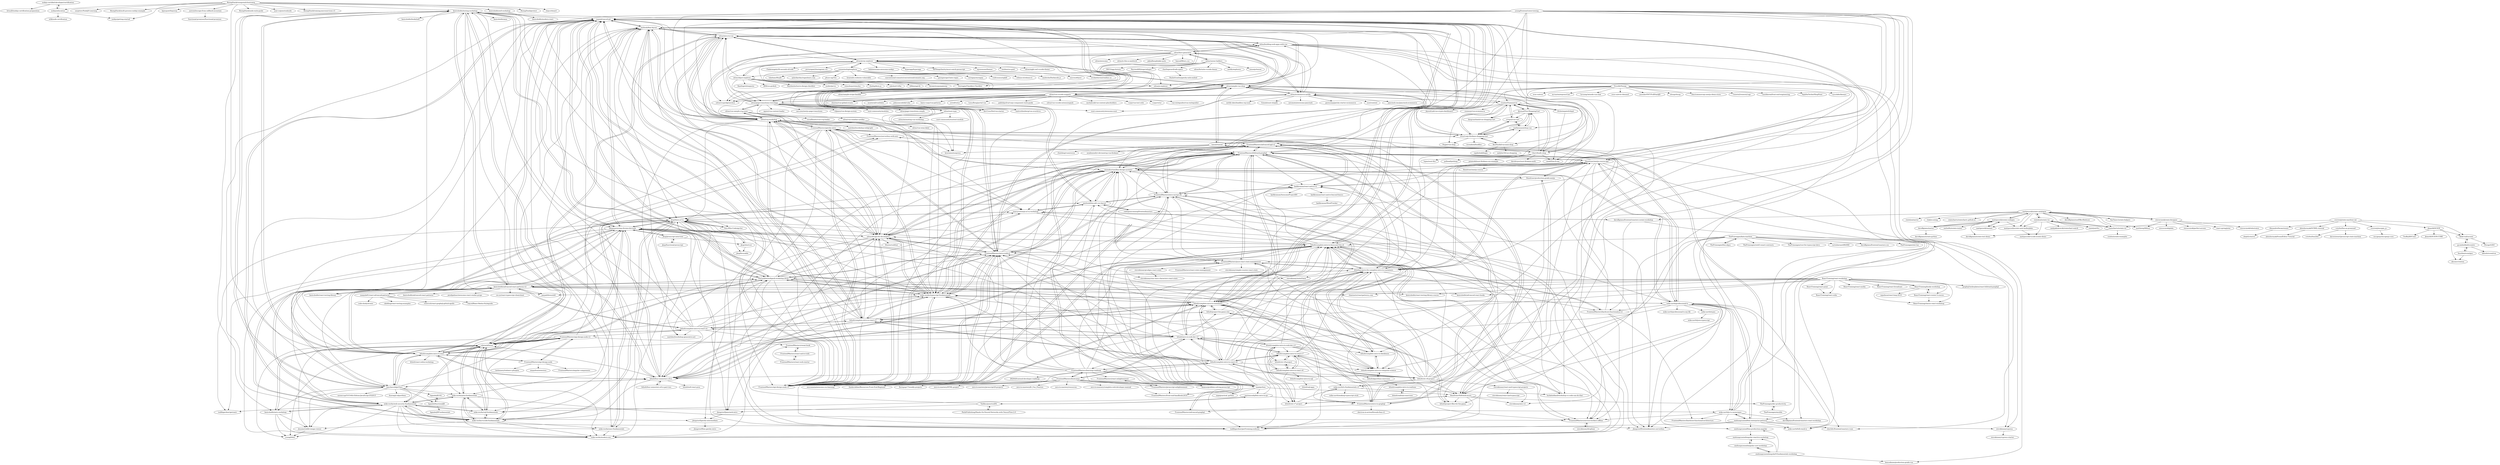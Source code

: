 digraph G {
"nodejs-certified-developer/certification" -> "nodejs/education"
"nodejs-certified-developer/certification" -> "ArturJS/nodejs-certification-preparation"
"sdras/hero-generator" -> "sdras/building-web-apps-with-vue"
"sdras/hero-generator" -> "sdras/cssgridgenerator" ["e"=1]
"sdras/hero-generator" -> "sdras/ecommerce-netlify"
"sdras/hero-generator" -> "sdras/js-explorer"
"sdras/hero-generator" -> "sdras/career-ladders"
"sdras/hero-generator" -> "sdras/is-this-a-sandwich"
"sdras/hero-generator" -> "jakealbaugh/jake-quits"
"sdras/hero-generator" -> "bansal/filters.css" ["e"=1]
"sdras/hero-generator" -> "sdras/intro-to-vue"
"sdras/hero-generator" -> "sdras/awesome"
"sdras/hero-generator" -> "sdras/svg-workshop"
"sdras/hero-generator" -> "sdras/array-explorer"
"jen4web/fem-layout" -> "btholt/intro-to-web-dev-v2"
"jen4web/fem-layout" -> "jen4web/fem-adv-css-layout"
"jen4web/fem-layout" -> "nnja/advanced-git"
"jen4web/fem-layout" -> "jkup/mastering-chrome-devtools"
"jen4web/fem-layout" -> "sdras/design-for-developers"
"jen4web/fem-layout" -> "sdras/svg-workshop"
"jen4web/fem-layout" -> "btholt/complete-intro-to-react-v5"
"jen4web/fem-layout" -> "FrontendMasters/intro-node-js"
"jen4web/fem-layout" -> "mike-works/sass-fundamentals"
"jen4web/fem-layout" -> "emmabostian/fem-design-systems"
"jen4web/fem-layout" -> "mike-works/typescript-fundamentals"
"jen4web/fem-layout" -> "substack/fmmn"
"jen4web/fem-layout" -> "jkup/learn-a11y"
"jen4web/fem-layout" -> "sdras/intro-to-vue"
"jen4web/fem-layout" -> "FrontendMasters/api-design-node-v3"
"nnja/advanced-git" -> "jkup/mastering-chrome-devtools"
"nnja/advanced-git" -> "substack/fmmn"
"nnja/advanced-git" -> "TheLarkInn/webpack-workshop-2018"
"nnja/advanced-git" -> "mike-works/typescript-fundamentals"
"nnja/advanced-git" -> "btholt/complete-intro-to-linux-and-the-cli"
"nnja/advanced-git" -> "FrontendMasters/intro-node-js"
"nnja/advanced-git" -> "jen4web/fem-layout"
"nnja/advanced-git" -> "FrontendMasters/api-design-node-v3"
"nnja/advanced-git" -> "mike-works/web-security-fundamentals"
"nnja/advanced-git" -> "btholt/projects-for-complete-intro-to-containers"
"nnja/advanced-git" -> "jkup/learn-a11y"
"nnja/advanced-git" -> "mike-works/sql-fundamentals"
"nnja/advanced-git" -> "mike-works/vscode-fundamentals"
"nnja/advanced-git" -> "FrontendMasters/intro-mongo-db"
"nnja/advanced-git" -> "btholt/complete-intro-to-containers"
"sdras/array-explorer" -> "sdras/object-explorer"
"sdras/array-explorer" -> "sdras/cssgridgenerator" ["e"=1]
"sdras/array-explorer" -> "summitech/gitexplorer"
"sdras/array-explorer" -> "sdras/intro-to-vue"
"sdras/array-explorer" -> "sdras/sample-vue-shop"
"sdras/array-explorer" -> "mjswensen/themer" ["e"=1]
"sdras/array-explorer" -> "huyingjie/Checklist-Checklist" ["e"=1]
"sdras/array-explorer" -> "wesbos/css-grid" ["e"=1]
"sdras/array-explorer" -> "sdras/night-owl-vscode-theme" ["e"=1]
"sdras/array-explorer" -> "Chalarangelo/30-seconds-of-code" ["e"=1]
"sdras/array-explorer" -> "picturepan2/instagram.css" ["e"=1]
"sdras/array-explorer" -> "sdras/page-transitions-travelapp"
"sdras/array-explorer" -> "bnb/awesome-awesome-nodejs" ["e"=1]
"sdras/array-explorer" -> "hyperapp/hyperapp" ["e"=1]
"sdras/array-explorer" -> "AllThingsSmitty/must-watch-javascript" ["e"=1]
"kentcdodds/testing-workshop" -> "kentcdodds/advanced-react-patterns-v2"
"kentcdodds/testing-workshop" -> "btholt/complete-intro-to-react"
"kentcdodds/testing-workshop" -> "kentcdodds/react-testing-library" ["e"=1]
"kentcdodds/testing-workshop" -> "TheLarkInn/webpack-workshop-2018"
"kentcdodds/testing-workshop" -> "substack/fmmn"
"kentcdodds/testing-workshop" -> "FrontendMasters/api-design-node-v3"
"kentcdodds/testing-workshop" -> "mike-works/typescript-fundamentals"
"kentcdodds/testing-workshop" -> "nnja/advanced-git"
"kentcdodds/testing-workshop" -> "kentcdodds/ama" ["e"=1]
"kentcdodds/testing-workshop" -> "kuychaco/algoClass"
"kentcdodds/testing-workshop" -> "paypal/downshift" ["e"=1]
"kentcdodds/testing-workshop" -> "btholt/four-semesters-of-cs"
"kentcdodds/testing-workshop" -> "kentcdodds/bookshelf" ["e"=1]
"kentcdodds/testing-workshop" -> "jkup/mastering-chrome-devtools"
"kentcdodds/testing-workshop" -> "kentcdodds/asts-workshop"
"FrontendMasters/api-design-node-v3" -> "FrontendMasters/intro-node-js"
"FrontendMasters/api-design-node-v3" -> "FrontendMasters/intro-mongo-db"
"FrontendMasters/api-design-node-v3" -> "FrontendMasters/fullstack-graphql"
"FrontendMasters/api-design-node-v3" -> "mike-works/typescript-fundamentals"
"FrontendMasters/api-design-node-v3" -> "nnja/advanced-git"
"FrontendMasters/api-design-node-v3" -> "emmabostian/fem-design-systems"
"FrontendMasters/api-design-node-v3" -> "sdras/design-for-developers"
"FrontendMasters/api-design-node-v3" -> "sdras/svg-workshop"
"FrontendMasters/api-design-node-v3" -> "btholt/complete-intro-to-linux-and-the-cli"
"FrontendMasters/api-design-node-v3" -> "btholt/complete-intro-to-containers"
"FrontendMasters/api-design-node-v3" -> "FrontendMasters/gatsby-intro"
"FrontendMasters/api-design-node-v3" -> "FrontendMasters/advanced-gql-v2"
"FrontendMasters/api-design-node-v3" -> "jkup/learn-a11y"
"FrontendMasters/api-design-node-v3" -> "btholt/projects-for-complete-intro-to-containers"
"FrontendMasters/api-design-node-v3" -> "kadikraman/react-native-v2"
"18chetanpatel/shipit" -> "rash0/Vue-Ecom"
"18chetanpatel/shipit" -> "ivanlori/Vuemmerce"
"sdras/object-explorer" -> "sdras/array-explorer"
"sdras/object-explorer" -> "mkchoi212/fac" ["e"=1]
"sdras/object-explorer" -> "sdras/js-explorer"
"sdras/object-explorer" -> "tbfleming/cib" ["e"=1]
"sdras/object-explorer" -> "huyingjie/Checklist-Checklist" ["e"=1]
"sdras/object-explorer" -> "faceair/youjumpijump" ["e"=1]
"sdras/object-explorer" -> "sdras/sample-vue-shop"
"sdras/object-explorer" -> "Raathigesh/majestic" ["e"=1]
"sdras/object-explorer" -> "IBM/css-gridish" ["e"=1]
"sdras/object-explorer" -> "Heydon/inclusive-design-checklist" ["e"=1]
"sdras/object-explorer" -> "zouhir/jarvis" ["e"=1]
"sdras/object-explorer" -> "sdras/intro-to-vue"
"sdras/object-explorer" -> "stimulusjs/stimulus" ["e"=1]
"sdras/object-explorer" -> "sdras/page-transitions-travelapp"
"sdras/object-explorer" -> "thednp/kute.js" ["e"=1]
"Viveckh/Veniqa" -> "ikismail/Vue-ShoppingCart"
"Viveckh/Veniqa" -> "ivanlori/Vuemmerce"
"Viveckh/Veniqa" -> "ever-co/ever" ["e"=1]
"Viveckh/Veniqa" -> "mrvautin/expressCart" ["e"=1]
"Viveckh/Veniqa" -> "luvuong-le/node-vue-chat"
"Viveckh/Veniqa" -> "ever-co/ever-demand" ["e"=1]
"Viveckh/Veniqa" -> "yaroslav0507/FullStackJS"
"Viveckh/Veniqa" -> "sdras/ecommerce-netlify"
"Viveckh/Veniqa" -> "shuup/shuup" ["e"=1]
"Viveckh/Veniqa" -> "chec/commercejs-nextjs-demo-store" ["e"=1]
"Viveckh/Veniqa" -> "Cezerin2/cezerin2-api" ["e"=1]
"Viveckh/Veniqa" -> "meshkorea/front-end-engineering" ["e"=1]
"Viveckh/Veniqa" -> "SajidAnTechie/ShopPoint" ["e"=1]
"Viveckh/Veniqa" -> "ittus/vuejs-firebase-shopping-cart"
"Viveckh/Veniqa" -> "syscolabs/kasaya" ["e"=1]
"ReactTraining/react-workshop" -> "ReactTraining/hooks-workshop"
"ReactTraining/react-workshop" -> "ReactTraining/react-router-5-course"
"ReactTraining/react-workshop" -> "ReactTraining/react-media" ["e"=1]
"ReactTraining/react-workshop" -> "ReactTraining/react-point"
"ReactTraining/react-workshop" -> "ReactTraining/react-broadcast" ["e"=1]
"ReactTraining/react-workshop" -> "ReactTraining/classic-react-workshop"
"ReactTraining/react-workshop" -> "ReactTraining/react-stdio"
"ReactTraining/react-workshop" -> "kentcdodds/react-testing-library-course" ["e"=1]
"ReactTraining/react-workshop" -> "chantastic/reactpatterns.com" ["e"=1]
"ReactTraining/react-workshop" -> "graphql-boilerplates/react-fullstack-graphql" ["e"=1]
"ReactTraining/react-workshop" -> "btholt/complete-intro-to-react"
"ReactTraining/react-workshop" -> "kuychaco/algoClass"
"ReactTraining/react-workshop" -> "kentcdodds/advanced-react-patterns-v2"
"ReactTraining/react-workshop" -> "kentcdodds/advanced-react-hooks" ["e"=1]
"ReactTraining/react-workshop" -> "paypal/downshift" ["e"=1]
"ikismail/Vue-ShoppingCart" -> "ivanlori/Vuemmerce"
"ikismail/Vue-ShoppingCart" -> "matheusazzi/shop-vue"
"ikismail/Vue-ShoppingCart" -> "dangvanthanh/vue-shopping-cart"
"ikismail/Vue-ShoppingCart" -> "ittus/vuejs-firebase-shopping-cart"
"ikismail/Vue-ShoppingCart" -> "crisgon/vue-cart"
"btholt/complete-intro-to-react-v6" -> "btholt/citr-v6-project"
"btholt/complete-intro-to-react-v6" -> "btholt/complete-intro-to-react-v5"
"btholt/complete-intro-to-react-v6" -> "btholt/complete-intro-to-react-v7"
"btholt/complete-intro-to-react-v6" -> "btholt/intro-to-web-dev-v2"
"btholt/complete-intro-to-react-v6" -> "btholt/complete-intro-to-linux-and-the-cli"
"btholt/complete-intro-to-react-v6" -> "btholt/complete-intro-to-containers"
"btholt/complete-intro-to-react-v6" -> "jen4web/fem-layout"
"btholt/complete-intro-to-react-v6" -> "FrontendMasters/learning-roadmap"
"btholt/complete-intro-to-react-v6" -> "btholt/citr-v7-project"
"btholt/complete-intro-to-react-v6" -> "btholt/projects-for-complete-intro-to-containers"
"btholt/complete-intro-to-react-v6" -> "btholt/complete-intro-to-computer-science"
"btholt/complete-intro-to-react-v6" -> "nnja/advanced-git"
"btholt/complete-intro-to-react-v6" -> "FrontendMasters/api-design-node-v3"
"btholt/complete-intro-to-react-v6" -> "emmabostian/fem-design-systems"
"btholt/complete-intro-to-react-v6" -> "jkup/mastering-chrome-devtools"
"mattpocock/xstate-catalogue" -> "mattpocock/xstate-codegen"
"mattpocock/xstate-catalogue" -> "mattpocock/xstate-next-boilerplate"
"mattpocock/xstate-catalogue" -> "statelyai/xstate-viz"
"mattpocock/xstate-catalogue" -> "steveruizok/state-designer"
"mattpocock/xstate-catalogue" -> "matthewp/liblucy"
"mattpocock/xstate-catalogue" -> "davidkpiano/xactor"
"mattpocock/xstate-catalogue" -> "davidkpiano/useEffectReducer" ["e"=1]
"mattpocock/xstate-catalogue" -> "statecharts/xstate-viz"
"mattpocock/xstate-catalogue" -> "mattpocock/sextant"
"mattpocock/xstate-catalogue" -> "VanTanev/xstate-helpers"
"mattpocock/xstate-catalogue" -> "statelyai/rfcs"
"mattpocock/xstate-catalogue" -> "davidkpiano/frontend-masters-xstate-workshop"
"mattpocock/xstate-catalogue" -> "statelyai/xactor"
"mattpocock/xstate-catalogue" -> "chakra-ui/zag" ["e"=1]
"mattpocock/xstate-catalogue" -> "statecharts/statecharts.github.io"
"btholt/intro-to-web-dev-v2" -> "jen4web/fem-layout"
"btholt/intro-to-web-dev-v2" -> "btholt/complete-intro-to-react-v5"
"btholt/intro-to-web-dev-v2" -> "btholt/complete-intro-to-react-v6"
"btholt/intro-to-web-dev-v2" -> "btholt/complete-intro-to-linux-and-the-cli"
"btholt/intro-to-web-dev-v2" -> "btholt/complete-intro-to-react-v7"
"btholt/intro-to-web-dev-v2" -> "btholt/complete-intro-to-containers"
"btholt/intro-to-web-dev-v2" -> "btholt/project-fox-game-site"
"btholt/intro-to-web-dev-v2" -> "FrontendMasters/intro-node-js"
"btholt/intro-to-web-dev-v2" -> "btholt/complete-intro-to-react-v4"
"btholt/intro-to-web-dev-v2" -> "btholt/four-semesters-of-cs"
"btholt/intro-to-web-dev-v2" -> "FrontendMasters/bootcamp"
"btholt/intro-to-web-dev-v2" -> "btholt/citr-v6-project"
"btholt/intro-to-web-dev-v2" -> "btholt/complete-intro-to-web-dev-v3"
"btholt/intro-to-web-dev-v2" -> "jkup/mastering-chrome-devtools"
"btholt/intro-to-web-dev-v2" -> "FrontendMasters/learning-roadmap"
"stevekinney/react-and-typescript-projects" -> "stevekinney/react-and-typescript"
"stevekinney/react-and-typescript-projects" -> "stevekinney/aws-v2"
"FrontendMasters/bootcamp" -> "FrontendMasters/learning-roadmap"
"FrontendMasters/bootcamp" -> "FrontendMasters/javascript-enlightenment"
"FrontendMasters/bootcamp" -> "FrontendMasters/front-end-handbook-2019" ["e"=1]
"FrontendMasters/bootcamp" -> "knaxus/problem-solving-javascript" ["e"=1]
"FrontendMasters/bootcamp" -> "zero-to-mastery/javascript20-projects" ["e"=1]
"FrontendMasters/bootcamp" -> "zero-to-mastery/JS_Fun_Practice" ["e"=1]
"FrontendMasters/bootcamp" -> "nnja/python"
"FrontendMasters/bootcamp" -> "zero-to-mastery/resources" ["e"=1]
"FrontendMasters/bootcamp" -> "zero-to-mastery/complete-web-developer-manual" ["e"=1]
"FrontendMasters/bootcamp" -> "micromata/awesome-css-learning" ["e"=1]
"FrontendMasters/bootcamp" -> "thedaviddias/Resources-Front-End-Beginner" ["e"=1]
"FrontendMasters/bootcamp" -> "btholt/intro-to-web-dev-v2"
"FrontendMasters/bootcamp" -> "florinpop17/weekly-projects" ["e"=1]
"FrontendMasters/bootcamp" -> "zero-to-mastery/HTML-project" ["e"=1]
"FrontendMasters/bootcamp" -> "FrontendMasters/intro-node-js"
"sdras/vue-vscode-snippets" -> "sdras/vue-vscode-extensionpack"
"sdras/vue-vscode-snippets" -> "sdras/intro-to-vue"
"sdras/vue-vscode-snippets" -> "michalsnik/vue-content-placeholders" ["e"=1]
"sdras/vue-vscode-snippets" -> "vuejs/vue-test-utils" ["e"=1]
"sdras/vue-vscode-snippets" -> "sdras/sample-vue-shop"
"sdras/vue-vscode-snippets" -> "vuejs/vetur" ["e"=1]
"sdras/vue-vscode-snippets" -> "vue-styleguidist/vue-styleguidist" ["e"=1]
"sdras/vue-vscode-snippets" -> "shentao/vue-global-events" ["e"=1]
"sdras/vue-vscode-snippets" -> "monterail/vuelidate" ["e"=1]
"sdras/vue-vscode-snippets" -> "johnsoncodehk/volar" ["e"=1]
"sdras/vue-vscode-snippets" -> "learn-vuejs/vue-patterns" ["e"=1]
"sdras/vue-vscode-snippets" -> "octref/vetur" ["e"=1]
"sdras/vue-vscode-snippets" -> "mattrothenberg/vue-overdrive" ["e"=1]
"sdras/vue-vscode-snippets" -> "LinusBorg/portal-vue" ["e"=1]
"sdras/vue-vscode-snippets" -> "pablohpsilva/vuejs-component-style-guide" ["e"=1]
"charliegerard/safe-space" -> "PaulieScanlon/gatsby-mdx-embed" ["e"=1]
"sdras/design-for-developers" -> "sdras/svg-workshop"
"sdras/design-for-developers" -> "emmabostian/fem-design-systems"
"sdras/design-for-developers" -> "jen4web/fem-layout"
"sdras/design-for-developers" -> "mike-works/typescript-fundamentals"
"sdras/design-for-developers" -> "FrontendMasters/intro-node-js"
"sdras/design-for-developers" -> "FrontendMasters/fullstack-graphql"
"sdras/design-for-developers" -> "nnja/advanced-git"
"sdras/design-for-developers" -> "btholt/complete-intro-to-linux-and-the-cli"
"sdras/design-for-developers" -> "FrontendMasters/api-design-node-v3"
"sdras/design-for-developers" -> "marcysutton/js-a11y-workshop"
"sdras/design-for-developers" -> "mattdesl/workshop-generative-art" ["e"=1]
"sdras/design-for-developers" -> "jkup/mastering-chrome-devtools"
"sdras/design-for-developers" -> "Munter/subfont" ["e"=1]
"sdras/design-for-developers" -> "TheLarkInn/webpack-workshop-2018"
"sdras/design-for-developers" -> "mike-works/modern-seo"
"kentcdodds/advanced-react-patterns-v2" -> "kentcdodds/testing-workshop"
"kentcdodds/advanced-react-patterns-v2" -> "kentcdodds/advanced-react-patterns" ["e"=1]
"kentcdodds/advanced-react-patterns-v2" -> "kentcdodds/react-testing-library" ["e"=1]
"kentcdodds/advanced-react-patterns-v2" -> "nnja/advanced-git"
"kentcdodds/advanced-react-patterns-v2" -> "paypal/downshift" ["e"=1]
"kentcdodds/advanced-react-patterns-v2" -> "TheLarkInn/webpack-workshop-2018"
"kentcdodds/advanced-react-patterns-v2" -> "btholt/complete-intro-to-react"
"kentcdodds/advanced-react-patterns-v2" -> "mike-works/typescript-fundamentals"
"kentcdodds/advanced-react-patterns-v2" -> "kentcdodds/advanced-react-hooks" ["e"=1]
"kentcdodds/advanced-react-patterns-v2" -> "manjula91/react-advanced-patterns"
"kentcdodds/advanced-react-patterns-v2" -> "jaredpalmer/awesome-react-render-props" ["e"=1]
"kentcdodds/advanced-react-patterns-v2" -> "btholt/complete-intro-to-react-v4"
"kentcdodds/advanced-react-patterns-v2" -> "kentcdodds/react-testing-library-course" ["e"=1]
"kentcdodds/advanced-react-patterns-v2" -> "chantastic/reactpatterns.com" ["e"=1]
"kentcdodds/advanced-react-patterns-v2" -> "sw-yx/react-typescript-cheatsheet" ["e"=1]
"sdras/nuxt-type" -> "krestaino/nuepress" ["e"=1]
"sdras/nuxt-type" -> "nuxt-community/nuxtent-module" ["e"=1]
"sdras/nuxt-type" -> "sdras/page-transitions-travelapp"
"sdras/nuxt-type" -> "sdras/animating-vue-workshop"
"sdras/sample-vue-shop" -> "sdras/sample-stripe-handler"
"sdras/sample-vue-shop" -> "sdras/ecommerce-netlify"
"sdras/sample-vue-shop" -> "sdras/page-transitions-travelapp"
"sdras/sample-vue-shop" -> "14nrv/buefy-shop"
"sdras/sample-vue-shop" -> "sdras/intro-to-vue"
"sdras/sample-vue-shop" -> "ittus/vuejs-firebase-shopping-cart"
"sdras/sample-vue-shop" -> "sdras/array-explorer"
"sdras/sample-vue-shop" -> "devCrossNet/vue-starter" ["e"=1]
"sdras/sample-vue-shop" -> "matheusazzi/shop-vue"
"sdras/sample-vue-shop" -> "shentao/vue-global-events" ["e"=1]
"sdras/sample-vue-shop" -> "tamiat/tamiat"
"sdras/sample-vue-shop" -> "BosNaufal/vue-mini-shop"
"sdras/sample-vue-shop" -> "sdras/vue-vscode-snippets"
"sdras/sample-vue-shop" -> "krestaino/nuepress" ["e"=1]
"sdras/sample-vue-shop" -> "ivanlori/Vuemmerce"
"ivanlori/Vuemmerce" -> "ikismail/Vue-ShoppingCart"
"ivanlori/Vuemmerce" -> "rash0/Vue-Ecom"
"ivanlori/Vuemmerce" -> "crisgon/vue-cart"
"ivanlori/Vuemmerce" -> "ittus/vuejs-firebase-shopping-cart"
"ivanlori/Vuemmerce" -> "14nrv/buefy-shop"
"ivanlori/Vuemmerce" -> "18chetanpatel/shipit"
"ivanlori/Vuemmerce" -> "sdras/ecommerce-netlify"
"ivanlori/Vuemmerce" -> "Hujjat/vue-shop" ["e"=1]
"ivanlori/Vuemmerce" -> "JayeshLab/vue-crypto-dashboard"
"ivanlori/Vuemmerce" -> "cosmicjs/vue-ecommerce"
"ivanlori/Vuemmerce" -> "dangvanthanh/vue-shopping-cart"
"sdras/ecommerce-netlify" -> "sdras/sample-vue-shop"
"sdras/ecommerce-netlify" -> "sdras/page-transitions-travelapp"
"sdras/ecommerce-netlify" -> "sdras/intro-to-vue"
"sdras/ecommerce-netlify" -> "jamstack-cms/jamstack-ecommerce" ["e"=1]
"sdras/ecommerce-netlify" -> "netlify-labs/headless-wp-nuxt" ["e"=1]
"sdras/ecommerce-netlify" -> "ivanlori/Vuemmerce"
"sdras/ecommerce-netlify" -> "sdras/cssgridgenerator" ["e"=1]
"sdras/ecommerce-netlify" -> "sdras/building-web-apps-with-vue"
"sdras/ecommerce-netlify" -> "sdras/hero-generator"
"sdras/ecommerce-netlify" -> "Gomah/nuxt-shopify" ["e"=1]
"sdras/ecommerce-netlify" -> "automata/awesome-jamstack" ["e"=1]
"sdras/ecommerce-netlify" -> "parmsang/gatsby-starter-ecommerce" ["e"=1]
"sdras/ecommerce-netlify" -> "nuxt-community/awesome-nuxt" ["e"=1]
"sdras/ecommerce-netlify" -> "14nrv/buefy-shop"
"sdras/ecommerce-netlify" -> "nuxt/content" ["e"=1]
"btholt/complete-intro-to-react-v5" -> "btholt/intro-to-web-dev-v2"
"btholt/complete-intro-to-react-v5" -> "btholt/complete-intro-to-react-v4"
"btholt/complete-intro-to-react-v5" -> "jen4web/fem-layout"
"btholt/complete-intro-to-react-v5" -> "mike-works/typescript-fundamentals"
"btholt/complete-intro-to-react-v5" -> "btholt/complete-intro-to-react-v6"
"btholt/complete-intro-to-react-v5" -> "btholt/complete-intro-to-containers"
"btholt/complete-intro-to-react-v5" -> "FrontendMasters/api-design-node-v3"
"btholt/complete-intro-to-react-v5" -> "nnja/advanced-git"
"btholt/complete-intro-to-react-v5" -> "FrontendMasters/intro-node-js"
"btholt/complete-intro-to-react-v5" -> "sdras/intro-to-vue"
"btholt/complete-intro-to-react-v5" -> "btholt/project-fox-game-site"
"btholt/complete-intro-to-react-v5" -> "sdras/svg-workshop"
"btholt/complete-intro-to-react-v5" -> "btholt/four-semesters-of-cs"
"btholt/complete-intro-to-react-v5" -> "kentcdodds/testing-workshop"
"btholt/complete-intro-to-react-v5" -> "sdras/design-for-developers"
"14nrv/buefy-shop" -> "sdras/sample-vue-shop"
"14nrv/buefy-shop" -> "ivanlori/Vuemmerce"
"14nrv/buefy-shop" -> "pxlhead/pxlshop"
"14nrv/buefy-shop" -> "tamiat/tamiat"
"14nrv/buefy-shop" -> "potato4d/nuxt-firebase-sns-example" ["e"=1]
"14nrv/buefy-shop" -> "ikismail/Vue-ShoppingCart"
"14nrv/buefy-shop" -> "rash0/Vue-Ecom"
"14nrv/buefy-shop" -> "davidroyer/nuxt-firebase-auth" ["e"=1]
"14nrv/buefy-shop" -> "lupas/nuxt-fire" ["e"=1]
"sdras/intro-to-vue" -> "sdras/building-web-apps-with-vue"
"sdras/intro-to-vue" -> "sdras/svg-workshop"
"sdras/intro-to-vue" -> "sdras/ecommerce-netlify"
"sdras/intro-to-vue" -> "nnja/advanced-git"
"sdras/intro-to-vue" -> "jen4web/fem-layout"
"sdras/intro-to-vue" -> "btholt/complete-intro-to-react-v5"
"sdras/intro-to-vue" -> "sdras/sample-vue-shop"
"sdras/intro-to-vue" -> "mike-works/typescript-fundamentals"
"sdras/intro-to-vue" -> "btholt/complete-intro-to-react"
"sdras/intro-to-vue" -> "FrontendMasters/intro-node-js"
"sdras/intro-to-vue" -> "sdras/array-explorer"
"sdras/intro-to-vue" -> "sdras/vue-vscode-snippets"
"sdras/intro-to-vue" -> "FrontendMasters/api-design-node-v3"
"sdras/intro-to-vue" -> "sdras/design-for-developers"
"sdras/intro-to-vue" -> "sdras/cssgridgenerator" ["e"=1]
"sdras/svg-workshop" -> "sdras/design-for-developers"
"sdras/svg-workshop" -> "emmabostian/fem-design-systems"
"sdras/svg-workshop" -> "mattdesl/workshop-generative-art" ["e"=1]
"sdras/svg-workshop" -> "mike-works/typescript-fundamentals"
"sdras/svg-workshop" -> "jen4web/fem-layout"
"sdras/svg-workshop" -> "nnja/advanced-git"
"sdras/svg-workshop" -> "FrontendMasters/api-design-node-v3"
"sdras/svg-workshop" -> "sdras/building-web-apps-with-vue"
"sdras/svg-workshop" -> "sdras/vue-sample-svg-icons"
"sdras/svg-workshop" -> "btholt/projects-for-complete-intro-to-containers"
"sdras/svg-workshop" -> "FrontendMasters/gatsby-intro"
"sdras/svg-workshop" -> "FrontendMasters/fullstack-graphql"
"sdras/svg-workshop" -> "sdras/intro-to-vue"
"sdras/svg-workshop" -> "mattdesl/workshop-webgl-glsl" ["e"=1]
"sdras/svg-workshop" -> "jkup/learn-a11y"
"RisingStack/risingstack-bootcamp" -> "kentcdodds/testing-workshop"
"RisingStack/risingstack-bootcamp" -> "btholt/complete-intro-to-react"
"RisingStack/risingstack-bootcamp" -> "RisingStack/node-style-guide" ["e"=1]
"RisingStack/risingstack-bootcamp" -> "azat-co/practicalnode" ["e"=1]
"RisingStack/risingstack-bootcamp" -> "RisingStack/training-microservices-v3"
"RisingStack/risingstack-bootcamp" -> "nodejs/getting-started"
"RisingStack/risingstack-bootcamp" -> "RisingStack/protect"
"RisingStack/risingstack-bootcamp" -> "kentcdodds/es6-workshop"
"RisingStack/risingstack-bootcamp" -> "shayc/cboard"
"RisingStack/risingstack-bootcamp" -> "sergtitov/NodeJS-Learning" ["e"=1]
"RisingStack/risingstack-bootcamp" -> "RisingStack/multi-process-nodejs-example" ["e"=1]
"RisingStack/risingstack-bootcamp" -> "nodejs/education"
"RisingStack/risingstack-bootcamp" -> "justsml/escape-from-callback-mountain"
"RisingStack/risingstack-bootcamp" -> "bpesquet/thejsway" ["e"=1]
"kentcdodds/asts-workshop" -> "jhusain/reddit-image-viewer"
"kentcdodds/asts-workshop" -> "mike-works/web-security-fundamentals"
"kentcdodds/asts-workshop" -> "mike-works/modern-seo"
"kentcdodds/asts-workshop" -> "substack/fmmn"
"kentcdodds/asts-workshop" -> "young/fsfe2"
"crisgon/vue-cart" -> "ittus/vuejs-firebase-shopping-cart"
"crisgon/vue-cart" -> "ivanlori/Vuemmerce"
"crisgon/vue-cart" -> "matheusazzi/shop-vue"
"ThePrimeagen/ansible" -> "ThePrimeagen/dev-productivity"
"btholt/complete-intro-to-web-dev-v3" -> "btholt/complete-intro-to-react-v8"
"btholt/complete-intro-to-web-dev-v3" -> "btholt/complete-intro-to-react-v7"
"btholt/complete-intro-to-web-dev-v3" -> "btholt/citr-v8-project"
"btholt/complete-intro-to-web-dev-v3" -> "btholt/complete-intro-to-databases"
"btholt/complete-intro-to-web-dev-v3" -> "btholt/citr-v7-project"
"btholt/complete-intro-to-web-dev-v3" -> "btholt/intro-to-web-dev-v2"
"btholt/complete-intro-to-web-dev-v3" -> "btholt/complete-intro-to-linux-and-the-cli"
"btholt/complete-intro-to-web-dev-v3" -> "btholt/complete-intro-to-computer-science"
"btholt/complete-intro-to-web-dev-v3" -> "btholt/algorithms-exercises"
"mattpocock/xstate-next-boilerplate" -> "mattpocock/vscode-xstate-demo"
"summitech/gitexplorer" -> "sdras/array-explorer"
"summitech/gitexplorer" -> "octokatherine/readme.so" ["e"=1]
"summitech/gitexplorer" -> "sdras/object-explorer"
"summitech/gitexplorer" -> "lukehaas/RunJS" ["e"=1]
"summitech/gitexplorer" -> "aykutkardas/regexlearn.com" ["e"=1]
"summitech/gitexplorer" -> "sdras/cssgridgenerator" ["e"=1]
"summitech/gitexplorer" -> "phuoc-ng/1loc" ["e"=1]
"summitech/gitexplorer" -> "lirantal/is-website-vulnerable" ["e"=1]
"summitech/gitexplorer" -> "conventional-commits/conventionalcommits.org" ["e"=1]
"summitech/gitexplorer" -> "geongeorge/i-hate-regex" ["e"=1]
"summitech/gitexplorer" -> "miragejs/miragejs" ["e"=1]
"summitech/gitexplorer" -> "voidcosmos/npkill" ["e"=1]
"summitech/gitexplorer" -> "release-it/release-it" ["e"=1]
"summitech/gitexplorer" -> "sandoche/Darkmode.js" ["e"=1]
"summitech/gitexplorer" -> "microsoft/just" ["e"=1]
"FrontendMasters/learning-roadmap" -> "FrontendMasters/front-end-handbook-2019" ["e"=1]
"FrontendMasters/learning-roadmap" -> "FrontendMasters/bootcamp"
"FrontendMasters/learning-roadmap" -> "FrontendMasters/javascript-enlightenment"
"FrontendMasters/learning-roadmap" -> "Z8264/frontend-developer-roadmap" ["e"=1]
"FrontendMasters/learning-roadmap" -> "btholt/complete-intro-to-react-v6"
"FrontendMasters/learning-roadmap" -> "emmabostian/fem-design-systems"
"FrontendMasters/learning-roadmap" -> "FrontendMasters/intro-node-js"
"FrontendMasters/learning-roadmap" -> "btholt/complete-intro-to-linux-and-the-cli"
"FrontendMasters/learning-roadmap" -> "mike-works/typescript-fundamentals"
"FrontendMasters/learning-roadmap" -> "btholt/citr-v6-project"
"FrontendMasters/learning-roadmap" -> "FrontendMasters/react-enlightenment"
"FrontendMasters/learning-roadmap" -> "FrontendMasters/pure-react-state-management"
"FrontendMasters/learning-roadmap" -> "btholt/four-semesters-of-cs"
"FrontendMasters/learning-roadmap" -> "jen4web/fem-layout"
"FrontendMasters/learning-roadmap" -> "knaxus/problem-solving-javascript" ["e"=1]
"FrontendMasters/intro-node-js" -> "FrontendMasters/intro-mongo-db"
"FrontendMasters/intro-node-js" -> "FrontendMasters/api-design-node-v3"
"FrontendMasters/intro-node-js" -> "mike-works/typescript-fundamentals"
"FrontendMasters/intro-node-js" -> "nnja/advanced-git"
"FrontendMasters/intro-node-js" -> "btholt/complete-intro-to-linux-and-the-cli"
"FrontendMasters/intro-node-js" -> "sdras/design-for-developers"
"FrontendMasters/intro-node-js" -> "TheLarkInn/webpack-workshop-2018"
"FrontendMasters/intro-node-js" -> "FrontendMasters/fullstack-graphql"
"FrontendMasters/intro-node-js" -> "FrontendMasters/gatsby-intro"
"FrontendMasters/intro-node-js" -> "jkup/learn-a11y"
"FrontendMasters/intro-node-js" -> "jen4web/fem-layout"
"FrontendMasters/intro-node-js" -> "FrontendMasters/intro-to-graphql"
"FrontendMasters/intro-node-js" -> "FrontendMasters/pure-react-state-management"
"FrontendMasters/intro-node-js" -> "btholt/four-semesters-of-cs"
"FrontendMasters/intro-node-js" -> "emmabostian/fem-design-systems"
"Vets-Who-Code/api-list" -> "jkup/learn-a11y"
"btholt/citr-v7-project" -> "btholt/complete-intro-to-react-v7"
"btholt/citr-v7-project" -> "Hendrixer/fullstack-music"
"btholt/citr-v7-project" -> "mike-north/ts-fundamentals-v3"
"mike-north/types" -> "mike-north/json-typescript"
"mike-north/js-ts-monorepos" -> "mike-north/professional-ts"
"mike-north/js-ts-monorepos" -> "onehungrymind/fem-enterprise-patterns"
"mike-north/js-ts-monorepos" -> "davidkpiano/frontend-masters-react-workshop"
"mike-north/js-ts-monorepos" -> "FrontendMasters/hardcore-functional-architecture"
"mike-north/js-ts-monorepos" -> "FrontendMasters/service-workers-offline"
"mike-north/js-ts-monorepos" -> "mike-north/full-stack-ts"
"mike-north/js-ts-monorepos" -> "FrontendMasters/advanced-gql-v2"
"mike-north/js-ts-monorepos" -> "FrontendMasters/fullstack-graphql"
"sdras/career-ladders" -> "sdras/fortnite-vscode-theme"
"sdras/career-ladders" -> "sdras/js-explorer"
"sdras/career-ladders" -> "sdras/hero-generator"
"sdras/career-ladders" -> "charliegerard/safe-space"
"sdras/career-ladders" -> "netlify/explorers" ["e"=1]
"sdras/career-ladders" -> "tenseijs/tensei" ["e"=1]
"sdras/career-ladders" -> "WICG/app-history" ["e"=1]
"sdras/career-ladders" -> "PaystackHQ/nigerialogos" ["e"=1]
"kuychaco/algoClass" -> "btholt/complete-intro-to-react"
"kuychaco/algoClass" -> "btholt/four-semesters-of-cs"
"kuychaco/algoClass" -> "substack/fmmn"
"kuychaco/algoClass" -> "jkup/mastering-chrome-devtools"
"kuychaco/algoClass" -> "bgando/functionalJS"
"kuychaco/algoClass" -> "mike-works/pwa-fundamentals"
"kuychaco/algoClass" -> "FrontendMasters/api-design-node-v2"
"kuychaco/algoClass" -> "kentcdodds/testing-workshop"
"kuychaco/algoClass" -> "mike-works/web-security-fundamentals"
"kuychaco/algoClass" -> "bgando/JS102"
"kuychaco/algoClass" -> "jhusain/reddit-image-viewer"
"kuychaco/algoClass" -> "careercup/CtCI-6th-Edition-JavaScript-ES2015" ["e"=1]
"kuychaco/algoClass" -> "kentcdodds/asts-workshop"
"kuychaco/algoClass" -> "nnja/advanced-git"
"kuychaco/algoClass" -> "duereg/js-algorithms" ["e"=1]
"jkup/javascript-interview" -> "jkup/functional-javascript"
"jkup/javascript-interview" -> "jkup/mastering-chrome-devtools"
"jkup/javascript-interview" -> "jkup/shortcut"
"sdras/building-web-apps-with-vue" -> "shortdiv/frontend-masters-vuex"
"sdras/building-web-apps-with-vue" -> "sdras/intro-to-vue"
"sdras/building-web-apps-with-vue" -> "FrontendMasters/advanced-gql-v2"
"sdras/building-web-apps-with-vue" -> "sdras/svg-workshop"
"sdras/building-web-apps-with-vue" -> "bencodezen/production-grade-vue"
"sdras/building-web-apps-with-vue" -> "Hendrixer/nextjs-course-app"
"sdras/building-web-apps-with-vue" -> "sdras/hero-generator"
"sdras/building-web-apps-with-vue" -> "mike-north/full-stack-ts"
"sdras/building-web-apps-with-vue" -> "jlengstorf/frontendmasters-serverless"
"jkup/shortcut" -> "jkup/focusable"
"jkup/shortcut" -> "jkup/learn-a11y"
"ittus/vuejs-firebase-shopping-cart" -> "matheusazzi/shop-vue"
"ittus/vuejs-firebase-shopping-cart" -> "crisgon/vue-cart"
"ittus/vuejs-firebase-shopping-cart" -> "ikismail/Vue-ShoppingCart"
"ittus/vuejs-firebase-shopping-cart" -> "BosNaufal/vue-mini-shop"
"ittus/vuejs-firebase-shopping-cart" -> "ivanlori/Vuemmerce"
"ittus/vuejs-firebase-shopping-cart" -> "tamiat/tamiat"
"ittus/vuejs-firebase-shopping-cart" -> "Hujjat/vue-shop" ["e"=1]
"ittus/vuejs-firebase-shopping-cart" -> "sdras/sample-vue-shop"
"ittus/vuejs-firebase-shopping-cart" -> "itswadesh/foodfire"
"Vadikus/practicalDL" -> "PacktPublishing/Hands-On-Neural-Networks-with-TensorFlow-2.0"
"Vadikus/practicalDL" -> "FrontendMasters/advanced-gql-v2"
"Vadikus/practicalDL" -> "jlengstorf/jamstack-intro"
"Vadikus/practicalDL" -> "martensonbj/fem-intro-to-go"
"ThePrimeagen/kata-machine" -> "ThePrimeagen/fem-algos"
"ThePrimeagen/kata-machine" -> "ThePrimeagen/web3-smart-contracts"
"ThePrimeagen/kata-machine" -> "Hendrixer/fullstack-music"
"ThePrimeagen/kata-machine" -> "ThePrimeagen/rust-for-typescript-devs"
"ThePrimeagen/kata-machine" -> "btholt/complete-intro-to-computer-science"
"ThePrimeagen/kata-machine" -> "ThePrimeagen/dev-productivity"
"ThePrimeagen/kata-machine" -> "stevekinney/aws-v2"
"ThePrimeagen/kata-machine" -> "btholt/complete-intro-to-linux-and-the-cli"
"ThePrimeagen/kata-machine" -> "stevekinney/cypress"
"ThePrimeagen/kata-machine" -> "mike-north/ts-fundamentals-v3"
"ThePrimeagen/kata-machine" -> "curtisbarnard/BANKI" ["e"=1]
"ThePrimeagen/kata-machine" -> "davidkpiano/frontend-masters-css"
"ThePrimeagen/kata-machine" -> "ThePrimeagen/init.lua" ["e"=1]
"nnja/python" -> "nnja/advanced-git"
"nnja/python" -> "nnja/practical_python"
"nnja/python" -> "btholt/projects-for-complete-intro-to-containers"
"nnja/python" -> "btholt/complete-intro-to-containers"
"nnja/python" -> "burkeholland/workshop-vs-code-can-do-that"
"nnja/python" -> "btholt/complete-intro-to-linux-and-the-cli"
"nnja/python" -> "FrontendMasters/intro-mongo-db"
"nnja/python" -> "sdras/design-for-developers"
"nnja/python" -> "mike-works/typescript-fundamentals"
"nnja/python" -> "martensonbj/fem-intro-to-go"
"nnja/python" -> "jen4web/fem-adv-css-layout"
"nnja/python" -> "FrontendMasters/intro-node-js"
"nnja/python" -> "mike-works/sql-fundamentals"
"nnja/python" -> "emmabostian/fem-design-systems"
"nnja/python" -> "FrontendMasters/fullstack-graphql"
"manjula91/react-advanced-patterns" -> "skidding/react-testing-examples"
"manjula91/react-advanced-patterns" -> "kentcdodds/advanced-react-patterns-v2"
"manjula91/react-advanced-patterns" -> "rwieruch/react-graphql-github-apollo" ["e"=1]
"manjula91/react-advanced-patterns" -> "iraycd/React-Redux-Styleguide" ["e"=1]
"manjula91/react-advanced-patterns" -> "code-shoily/eventr"
"btholt/project-fox-game-site" -> "btholt/project-files-for-fox-game"
"btholt/project-fox-game-site" -> "btholt/complete-intro-to-containers"
"btholt/project-fox-game-site" -> "btholt/complete-intro-to-linux-and-the-cli"
"btholt/project-fox-game-site" -> "btholt/complete-intro-to-react-v5"
"btholt/complete-intro-to-react" -> "kuychaco/algoClass"
"btholt/complete-intro-to-react" -> "btholt/four-semesters-of-cs"
"btholt/complete-intro-to-react" -> "substack/fmmn"
"btholt/complete-intro-to-react" -> "kentcdodds/testing-workshop"
"btholt/complete-intro-to-react" -> "btholt/complete-intro-to-react-v4"
"btholt/complete-intro-to-react" -> "kentcdodds/advanced-react-patterns-v2"
"btholt/complete-intro-to-react" -> "FrontendMasters/api-design-node-v2"
"btholt/complete-intro-to-react" -> "btholt/react-redux-workshop"
"btholt/complete-intro-to-react" -> "jkup/mastering-chrome-devtools"
"btholt/complete-intro-to-react" -> "nnja/advanced-git"
"btholt/complete-intro-to-react" -> "sdras/intro-to-vue"
"btholt/complete-intro-to-react" -> "FrontendMasters/api-design-node"
"btholt/complete-intro-to-react" -> "jen4web/fem-layout"
"btholt/complete-intro-to-react" -> "mike-works/pwa-fundamentals"
"btholt/complete-intro-to-react" -> "TheLarkInn/webpack-workshop-2018"
"BosNaufal/vue-mini-shop" -> "ittus/vuejs-firebase-shopping-cart"
"BosNaufal/vue-mini-shop" -> "rajabishek/begin"
"BosNaufal/vue-mini-shop" -> "andylei18/vue-shopping" ["e"=1]
"BosNaufal/vue-mini-shop" -> "matheusazzi/shop-vue"
"TheLarkInn/webpack-workshop-2018" -> "nnja/advanced-git"
"TheLarkInn/webpack-workshop-2018" -> "substack/fmmn"
"TheLarkInn/webpack-workshop-2018" -> "mike-works/typescript-fundamentals"
"TheLarkInn/webpack-workshop-2018" -> "FrontendMasters/intro-node-js"
"TheLarkInn/webpack-workshop-2018" -> "btholt/projects-for-complete-intro-to-containers"
"TheLarkInn/webpack-workshop-2018" -> "toddhgardner/perf-training-website"
"TheLarkInn/webpack-workshop-2018" -> "marcysutton/js-a11y-workshop"
"TheLarkInn/webpack-workshop-2018" -> "btholt/complete-intro-to-containers"
"TheLarkInn/webpack-workshop-2018" -> "kentcdodds/advanced-react-patterns-v2"
"TheLarkInn/webpack-workshop-2018" -> "jkup/mastering-chrome-devtools"
"TheLarkInn/webpack-workshop-2018" -> "FrontendMasters/service-workers-offline"
"TheLarkInn/webpack-workshop-2018" -> "kentcdodds/testing-workshop"
"TheLarkInn/webpack-workshop-2018" -> "FrontendMasters/api-design-node-v3"
"TheLarkInn/webpack-workshop-2018" -> "sdras/design-for-developers"
"TheLarkInn/webpack-workshop-2018" -> "FrontendMasters/fullstack-graphql"
"bgando/functionalJS" -> "bgando/JS102"
"bgando/functionalJS" -> "bgando/JSFundamentals"
"sdras/vue-sample-svg-icons" -> "sdras/svg-workshop"
"sdras/vue-sample-svg-icons" -> "sdras/vue-weather-notifier"
"sdras/vue-sample-svg-icons" -> "sdras/page-transitions-travelapp"
"sdras/vue-sample-svg-icons" -> "sdras/design-for-developers"
"sdras/vue-sample-svg-icons" -> "visualfanatic/vue-svg-loader" ["e"=1]
"FrontendMasters/javascript-enlightenment" -> "FrontendMasters/react-enlightenment"
"FrontendMasters/javascript-enlightenment" -> "FrontendMasters/front-end-handbook-2019" ["e"=1]
"onehungrymind/fem-enterprise-patterns" -> "mike-north/js-ts-monorepos"
"onehungrymind/fem-enterprise-patterns" -> "onehungrymind/fem-production-angular"
"onehungrymind/fem-enterprise-patterns" -> "mike-north/professional-ts"
"onehungrymind/fem-enterprise-patterns" -> "mike-north/full-stack-ts"
"onehungrymind/fem-enterprise-patterns" -> "jlengstorf/frontendmasters-serverless"
"onehungrymind/fem-enterprise-patterns" -> "shortdiv/frontend-masters-vuex"
"onehungrymind/fem-enterprise-patterns" -> "toddhgardner/perf-training-website"
"onehungrymind/fem-enterprise-patterns" -> "stevekinney/cypress"
"FrontendMasters/gatsby-intro" -> "jlengstorf/jamstack-intro"
"FrontendMasters/gatsby-intro" -> "jlengstorf/gatsby-intermediate"
"FrontendMasters/gatsby-intro" -> "FrontendMasters/service-workers-offline"
"FrontendMasters/gatsby-intro" -> "FrontendMasters/intro-to-graphql"
"FrontendMasters/gatsby-intro" -> "FrontendMasters/intro-node-js"
"FrontendMasters/gatsby-intro" -> "FrontendMasters/api-design-node-v3"
"FrontendMasters/gatsby-intro" -> "sdras/svg-workshop"
"FrontendMasters/gatsby-intro" -> "FrontendMasters/fullstack-graphql"
"FrontendMasters/gatsby-intro" -> "FrontendMasters/serverless-with-aws"
"FrontendMasters/gatsby-intro" -> "FrontendMasters/intro-mongo-db"
"FrontendMasters/gatsby-intro" -> "marcysutton/js-a11y-workshop"
"FrontendMasters/gatsby-intro" -> "nnja/advanced-git"
"FrontendMasters/gatsby-intro" -> "mike-works/sql-fundamentals"
"FrontendMasters/gatsby-intro" -> "sdras/design-for-developers"
"FrontendMasters/gatsby-intro" -> "burkeholland/workshop-vs-code-can-do-that"
"mike-north/professional-ts" -> "mike-north/js-ts-monorepos"
"mike-north/professional-ts" -> "mike-north/professional-ts-my-lib"
"mike-north/professional-ts" -> "onehungrymind/fem-enterprise-patterns"
"mike-north/professional-ts" -> "emmabostian/fem-design-systems"
"mike-north/professional-ts" -> "mike-works/typescript-fundamentals"
"mike-north/professional-ts" -> "FrontendMasters/fullstack-graphql"
"mike-north/professional-ts" -> "mike-north/full-stack-ts"
"mike-north/professional-ts" -> "jlengstorf/frontendmasters-serverless"
"mike-north/professional-ts" -> "FrontendMasters/hardcore-functional-js-v2"
"mike-north/professional-ts" -> "Hendrixer/nextjs-course-app"
"mike-north/professional-ts" -> "marcysutton/js-a11y-workshop"
"mike-north/professional-ts" -> "shortdiv/frontend-masters-vuex"
"mike-north/professional-ts" -> "toddhgardner/perf-training-website"
"mike-north/professional-ts" -> "mike-north/types"
"mike-north/professional-ts" -> "onehungrymind/fem-production-angular"
"mike-works/typescript-fundamentals" -> "FrontendMasters/api-design-node-v3"
"mike-works/typescript-fundamentals" -> "FrontendMasters/intro-node-js"
"mike-works/typescript-fundamentals" -> "nnja/advanced-git"
"mike-works/typescript-fundamentals" -> "mike-north/professional-ts"
"mike-works/typescript-fundamentals" -> "TheLarkInn/webpack-workshop-2018"
"mike-works/typescript-fundamentals" -> "jkup/mastering-chrome-devtools"
"mike-works/typescript-fundamentals" -> "FrontendMasters/fullstack-graphql"
"mike-works/typescript-fundamentals" -> "sdras/design-for-developers"
"mike-works/typescript-fundamentals" -> "btholt/complete-intro-to-containers"
"mike-works/typescript-fundamentals" -> "sdras/svg-workshop"
"mike-works/typescript-fundamentals" -> "emmabostian/fem-design-systems"
"mike-works/typescript-fundamentals" -> "jkup/learn-a11y"
"mike-works/typescript-fundamentals" -> "substack/fmmn"
"mike-works/typescript-fundamentals" -> "btholt/complete-intro-to-react-v5"
"mike-works/typescript-fundamentals" -> "FrontendMasters/intro-to-graphql"
"btholt/citr-v8-project" -> "btholt/complete-intro-to-react-v8"
"btholt/citr-v8-project" -> "btholt/complete-intro-to-react-v7"
"FrontendMasters/intro-mongo-db" -> "FrontendMasters/intro-node-js"
"FrontendMasters/intro-mongo-db" -> "FrontendMasters/api-design-node-v3"
"FrontendMasters/intro-mongo-db" -> "FrontendMasters/intro-to-graphql"
"FrontendMasters/intro-mongo-db" -> "FrontendMasters/advanced-gql-v2"
"FrontendMasters/intro-mongo-db" -> "kadikraman/react-native-v2"
"FrontendMasters/intro-mongo-db" -> "jen4web/fem-adv-css-layout"
"FrontendMasters/intro-mongo-db" -> "btholt/project-files-for-fox-game"
"FrontendMasters/intro-mongo-db" -> "FrontendMasters/pure-react-state-management"
"FrontendMasters/intro-mongo-db" -> "FrontendMasters/fullstack-graphql"
"btholt/complete-intro-to-react-v4" -> "btholt/complete-intro-to-react"
"btholt/complete-intro-to-react-v4" -> "btholt/complete-intro-to-react-v5"
"btholt/complete-intro-to-react-v4" -> "kentcdodds/advanced-react-patterns-v2"
"btholt/complete-intro-to-react-v4" -> "mike-works/typescript-fundamentals"
"btholt/complete-intro-to-react-v4" -> "kentcdodds/testing-workshop"
"btholt/complete-intro-to-react-v4" -> "nnja/advanced-git"
"btholt/complete-intro-to-react-v4" -> "btholt/four-semesters-of-cs"
"btholt/complete-intro-to-react-v4" -> "btholt/complete-intro-to-containers"
"btholt/complete-intro-to-react-v4" -> "FrontendMasters/intro-node-js"
"btholt/complete-intro-to-react-v4" -> "TheLarkInn/webpack-workshop-2018"
"btholt/complete-intro-to-react-v4" -> "jen4web/fem-layout"
"btholt/complete-intro-to-react-v4" -> "mattdesl/workshop-generative-art" ["e"=1]
"btholt/complete-intro-to-react-v4" -> "btholt/intro-to-web-dev-v2"
"btholt/complete-intro-to-react-v4" -> "FrontendMasters/api-design-node-v2"
"btholt/complete-intro-to-react-v4" -> "FrontendMasters/api-design-node-v3"
"marcysutton/js-a11y-workshop" -> "jkup/learn-a11y"
"marcysutton/js-a11y-workshop" -> "FrontendMasters/service-workers-offline"
"marcysutton/js-a11y-workshop" -> "jen4web/fem-adv-css-layout"
"marcysutton/js-a11y-workshop" -> "jlengstorf/jamstack-intro"
"marcysutton/js-a11y-workshop" -> "davidkpiano/frontend-masters-xstate-workshop"
"rodriguezcommaj/frontendmasters" -> "jen4web/fem-adv-css-layout"
"rodriguezcommaj/frontendmasters" -> "mike-works/modern-seo"
"substack/fmmn" -> "mike-works/web-security-fundamentals"
"substack/fmmn" -> "mike-works/sql-fundamentals"
"substack/fmmn" -> "jhusain/reddit-image-viewer"
"substack/fmmn" -> "nnja/advanced-git"
"substack/fmmn" -> "FrontendMasters/api-design-node-v2"
"substack/fmmn" -> "mike-works/vscode-fundamentals"
"substack/fmmn" -> "TheLarkInn/webpack-workshop-2018"
"substack/fmmn" -> "mike-works/pwa-fundamentals"
"substack/fmmn" -> "jkup/mastering-chrome-devtools"
"substack/fmmn" -> "mike-works/modern-seo"
"substack/fmmn" -> "kentcdodds/asts-workshop"
"substack/fmmn" -> "btholt/complete-intro-to-react"
"substack/fmmn" -> "young/fsfe2"
"substack/fmmn" -> "kuychaco/algoClass"
"substack/fmmn" -> "FrontendMasters/serverless-with-aws"
"btholt/complete-intro-to-react-v7" -> "btholt/citr-v7-project"
"btholt/complete-intro-to-react-v7" -> "btholt/complete-intro-to-react-v8"
"btholt/complete-intro-to-react-v7" -> "Hendrixer/fullstack-music"
"btholt/complete-intro-to-react-v7" -> "btholt/complete-intro-to-react-v6"
"btholt/complete-intro-to-react-v7" -> "btholt/citr-v8-project"
"btholt/complete-intro-to-react-v7" -> "btholt/complete-intro-to-computer-science"
"btholt/complete-intro-to-react-v7" -> "mike-north/ts-fundamentals-v3"
"btholt/complete-intro-to-react-v7" -> "nnja/advanced-git"
"btholt/complete-intro-to-react-v7" -> "btholt/citr-v6-project"
"btholt/complete-intro-to-react-v7" -> "btholt/intro-to-web-dev-v2"
"btholt/complete-intro-to-react-v7" -> "btholt/complete-intro-to-containers"
"FrontendMasters/advanced-gql-v2" -> "FrontendMasters/advanced-graphql"
"FrontendMasters/advanced-gql-v2" -> "FrontendMasters/fullstack-graphql"
"FrontendMasters/advanced-gql-v2" -> "kadikraman/react-native-v2"
"FrontendMasters/serverless-with-aws" -> "FrontendMasters/advanced-gql-v2"
"jkup/learn-a11y" -> "jkup/focusable"
"jkup/learn-a11y" -> "mike-works/modern-seo"
"jkup/learn-a11y" -> "marcysutton/js-a11y-workshop"
"jkup/learn-a11y" -> "jkup/mastering-chrome-devtools"
"jkup/learn-a11y" -> "toddhgardner/perf-training-website"
"jkup/learn-a11y" -> "mike-works/sass-fundamentals"
"jkup/learn-a11y" -> "mike-works/web-security-fundamentals"
"jkup/learn-a11y" -> "jkup/shortcut"
"jkup/learn-a11y" -> "mike-works/vscode-fundamentals"
"jkup/learn-a11y" -> "nnja/advanced-git"
"jkup/learn-a11y" -> "mike-works/pwa-fundamentals"
"jkup/learn-a11y" -> "stevekinney/noted-base"
"jkup/learn-a11y" -> "toddhgardner/getrantr"
"jkup/learn-a11y" -> "jlengstorf/jamstack-intro"
"jkup/learn-a11y" -> "Vets-Who-Code/api-list"
"btholt/projects-for-complete-intro-to-containers" -> "btholt/complete-intro-to-containers"
"btholt/projects-for-complete-intro-to-containers" -> "btholt/complete-intro-to-linux-and-the-cli"
"btholt/projects-for-complete-intro-to-containers" -> "mike-works/modern-seo"
"btholt/projects-for-complete-intro-to-containers" -> "FrontendMasters/pure-react-state-management"
"btholt/projects-for-complete-intro-to-containers" -> "nnja/advanced-git"
"btholt/projects-for-complete-intro-to-containers" -> "stevekinney/noted-base"
"btholt/projects-for-complete-intro-to-containers" -> "FrontendMasters/fullstack-graphql"
"btholt/projects-for-complete-intro-to-containers" -> "btholt/complete-intro-to-databases"
"btholt/projects-for-complete-intro-to-containers" -> "TheLarkInn/webpack-workshop-2018"
"btholt/projects-for-complete-intro-to-containers" -> "FrontendMasters/advanced-gql-v2"
"btholt/projects-for-complete-intro-to-containers" -> "Hendrixer/nextjs-course-app"
"btholt/projects-for-complete-intro-to-containers" -> "FrontendMasters/service-workers-offline"
"btholt/projects-for-complete-intro-to-containers" -> "btholt/complete-intro-to-computer-science"
"btholt/projects-for-complete-intro-to-containers" -> "FrontendMasters/serverless-with-aws"
"btholt/projects-for-complete-intro-to-containers" -> "FrontendMasters/hardcore-functional-js-v2"
"sdras/page-transitions-travelapp" -> "sdras/sample-vue-shop"
"sdras/page-transitions-travelapp" -> "sdras/ecommerce-netlify"
"sdras/page-transitions-travelapp" -> "sdras/page-transitions-simple"
"sdras/page-transitions-travelapp" -> "mattrothenberg/vue-overdrive" ["e"=1]
"sdras/page-transitions-travelapp" -> "sdras/building-web-apps-with-vue"
"sdras/page-transitions-travelapp" -> "sdras/nuxt-type"
"sdras/page-transitions-travelapp" -> "sdras/intro-to-vue"
"sdras/page-transitions-travelapp" -> "sdras/vue-sample-svg-icons"
"sdras/page-transitions-travelapp" -> "egoist/vue-content-loader" ["e"=1]
"sdras/page-transitions-travelapp" -> "devCrossNet/vue-starter" ["e"=1]
"sdras/page-transitions-travelapp" -> "xavczen/nextjs-page-transitions" ["e"=1]
"sdras/page-transitions-travelapp" -> "viljamis/vue-design-system" ["e"=1]
"sdras/page-transitions-travelapp" -> "krestaino/nuepress" ["e"=1]
"sdras/page-transitions-travelapp" -> "nuxt-community/modules" ["e"=1]
"sdras/page-transitions-travelapp" -> "nuxt-community/awesome-nuxt" ["e"=1]
"btholt/complete-intro-to-react-v8" -> "btholt/citr-v8-project"
"btholt/complete-intro-to-react-v8" -> "btholt/complete-intro-to-react-v7"
"btholt/complete-intro-to-react-v8" -> "btholt/complete-intro-to-web-dev-v3"
"btholt/complete-intro-to-react-v8" -> "btholt/complete-intro-to-sql"
"btholt/complete-intro-to-react-v8" -> "btholt/citr-v7-project"
"AlexandreDecan/sismic" -> "aleph2c/miros"
"FrontendMasters/api-design-node-v2" -> "substack/fmmn"
"FrontendMasters/api-design-node-v2" -> "FrontendMasters/api-design-node"
"FrontendMasters/api-design-node-v2" -> "mike-works/sql-fundamentals"
"FrontendMasters/api-design-node-v2" -> "FrontendMasters/sweat-book"
"FrontendMasters/api-design-node-v2" -> "young/fsfe2"
"FrontendMasters/api-design-node-v2" -> "FrontendMasters/serverless-with-aws"
"FrontendMasters/api-design-node-v2" -> "btholt/complete-intro-to-react"
"statecharts/xstate-viz" -> "statelyai/xstate-viz"
"statecharts/xstate-viz" -> "coodoo/xstate-examples"
"statecharts/xstate-viz" -> "davidkpiano/xstate-test-demo"
"jkup/functional-javascript" -> "jkup/javascript-interview"
"ReactTraining/react-router-5-course" -> "ReactTraining/hooks-workshop"
"ReactTraining/react-router-5-course" -> "ReactTraining/classic-react-workshop"
"ThePrimeagen/dev-productivity" -> "ThePrimeagen/ansible"
"btholt/four-semesters-of-cs" -> "btholt/four-semesters-of-cs-part-two"
"btholt/four-semesters-of-cs" -> "btholt/complete-intro-to-react"
"btholt/four-semesters-of-cs" -> "kuychaco/algoClass"
"btholt/four-semesters-of-cs" -> "btholt/complete-intro-to-linux-and-the-cli"
"btholt/four-semesters-of-cs" -> "substack/fmmn"
"btholt/four-semesters-of-cs" -> "jkup/mastering-chrome-devtools"
"btholt/four-semesters-of-cs" -> "FrontendMasters/intro-node-js"
"btholt/four-semesters-of-cs" -> "btholt/complete-intro-to-containers"
"btholt/four-semesters-of-cs" -> "jkup/learn-a11y"
"btholt/four-semesters-of-cs" -> "mike-works/typescript-fundamentals"
"btholt/four-semesters-of-cs" -> "TheLarkInn/webpack-workshop-2018"
"btholt/four-semesters-of-cs" -> "mike-works/vscode-fundamentals"
"btholt/four-semesters-of-cs" -> "btholt/es6-react-pres"
"btholt/four-semesters-of-cs" -> "jen4web/fem-layout"
"btholt/four-semesters-of-cs" -> "kentcdodds/testing-workshop"
"sverweij/state-machine-cat" -> "tklab-tud/uscxml"
"sverweij/state-machine-cat" -> "alexzhornyak/SCXML-tutorial"
"sverweij/state-machine-cat" -> "AlexandreDecan/sismic"
"sverweij/state-machine-cat" -> "vstirbu/fsm-as-promised"
"sverweij/state-machine-cat" -> "sverweij/mscgen_js"
"sverweij/state-machine-cat" -> "statecharts/xstate-viz"
"sverweij/state-machine-cat" -> "jbeard4/SCION"
"mike-works/web-security-fundamentals" -> "substack/fmmn"
"mike-works/web-security-fundamentals" -> "mike-works/modern-seo"
"mike-works/web-security-fundamentals" -> "mike-works/vscode-fundamentals"
"mike-works/web-security-fundamentals" -> "mike-works/pwa-fundamentals"
"mike-works/web-security-fundamentals" -> "jkup/learn-a11y"
"mike-works/web-security-fundamentals" -> "mike-works/sass-fundamentals"
"mike-works/web-security-fundamentals" -> "jhusain/reddit-image-viewer"
"mike-works/web-security-fundamentals" -> "kentcdodds/asts-workshop"
"mike-works/web-security-fundamentals" -> "mike-works/sql-fundamentals"
"mike-works/web-security-fundamentals" -> "young/fsfe2"
"mike-works/web-security-fundamentals" -> "jlengstorf/frontendmasters-serverless"
"mike-works/web-security-fundamentals" -> "nnja/advanced-git"
"mike-works/web-security-fundamentals" -> "toddhgardner/getrantr"
"mike-works/web-security-fundamentals" -> "jlengstorf/gatsby-intermediate"
"mike-works/web-security-fundamentals" -> "mike-north/js-ts-monorepos"
"jkup/mastering-chrome-devtools" -> "jkup/learn-a11y"
"jkup/mastering-chrome-devtools" -> "nnja/advanced-git"
"jkup/mastering-chrome-devtools" -> "substack/fmmn"
"jkup/mastering-chrome-devtools" -> "mike-works/typescript-fundamentals"
"jkup/mastering-chrome-devtools" -> "jen4web/fem-layout"
"jkup/mastering-chrome-devtools" -> "mike-works/vscode-fundamentals"
"jkup/mastering-chrome-devtools" -> "mike-works/modern-seo"
"jkup/mastering-chrome-devtools" -> "kuychaco/algoClass"
"jkup/mastering-chrome-devtools" -> "sdras/design-for-developers"
"jkup/mastering-chrome-devtools" -> "toddhgardner/perf-training-website"
"jkup/mastering-chrome-devtools" -> "btholt/four-semesters-of-cs"
"jkup/mastering-chrome-devtools" -> "mike-works/web-security-fundamentals"
"jkup/mastering-chrome-devtools" -> "TheLarkInn/webpack-workshop-2018"
"jkup/mastering-chrome-devtools" -> "jkup/javascript-interview"
"jkup/mastering-chrome-devtools" -> "toddhgardner/getrantr"
"fmorbini/scxmlgui" -> "jp-embedded/scxmlcc"
"fmorbini/scxmlgui" -> "aksonov/statem"
"jp-embedded/scxmlcc" -> "fmorbini/scxmlgui"
"jp-embedded/scxmlcc" -> "tklab-tud/uscxml"
"jp-embedded/scxmlcc" -> "ldltools/scxmlrun"
"emmabostian/fem-design-systems" -> "sdras/design-for-developers"
"emmabostian/fem-design-systems" -> "sdras/svg-workshop"
"emmabostian/fem-design-systems" -> "jen4web/fem-adv-css-layout"
"emmabostian/fem-design-systems" -> "mike-north/professional-ts"
"emmabostian/fem-design-systems" -> "FrontendMasters/fullstack-graphql"
"emmabostian/fem-design-systems" -> "FrontendMasters/api-design-node-v3"
"emmabostian/fem-design-systems" -> "marcysutton/js-a11y-workshop"
"emmabostian/fem-design-systems" -> "FrontendMasters/pure-react-state-management"
"emmabostian/fem-design-systems" -> "kadikraman/react-native-v2"
"emmabostian/fem-design-systems" -> "Hendrixer/nextjs-course-app"
"emmabostian/fem-design-systems" -> "mike-works/typescript-fundamentals"
"emmabostian/fem-design-systems" -> "jlengstorf/frontendmasters-serverless"
"emmabostian/fem-design-systems" -> "jkup/learn-a11y"
"emmabostian/fem-design-systems" -> "Hendrixer/production-grade-nextjs"
"emmabostian/fem-design-systems" -> "FrontendMasters/intro-mongo-db"
"jen4web/fem-adv-css-layout" -> "mike-works/sass-fundamentals"
"jen4web/fem-adv-css-layout" -> "rodriguezcommaj/frontendmasters"
"jen4web/fem-adv-css-layout" -> "emmabostian/fem-design-systems"
"jen4web/fem-adv-css-layout" -> "jen4web/fem-layout"
"jen4web/fem-adv-css-layout" -> "FrontendMasters/intro-mongo-db"
"jen4web/fem-adv-css-layout" -> "marcysutton/js-a11y-workshop"
"jen4web/fem-adv-css-layout" -> "toddhgardner/perf-training-website"
"kentcdodds/es6-workshop" -> "kentcdodds/modern-react"
"sverweij/mscgen_js" -> "mscgenjs/mscgenjs-core"
"btholt/complete-intro-to-containers" -> "btholt/projects-for-complete-intro-to-containers"
"btholt/complete-intro-to-containers" -> "btholt/complete-intro-to-linux-and-the-cli"
"btholt/complete-intro-to-containers" -> "btholt/complete-intro-to-databases"
"btholt/complete-intro-to-containers" -> "nnja/advanced-git"
"btholt/complete-intro-to-containers" -> "mike-works/typescript-fundamentals"
"btholt/complete-intro-to-containers" -> "FrontendMasters/fullstack-graphql"
"btholt/complete-intro-to-containers" -> "TheLarkInn/webpack-workshop-2018"
"btholt/complete-intro-to-containers" -> "FrontendMasters/api-design-node-v3"
"btholt/complete-intro-to-containers" -> "btholt/complete-intro-to-react-v5"
"btholt/complete-intro-to-containers" -> "btholt/project-fox-game-site"
"btholt/complete-intro-to-containers" -> "FrontendMasters/pure-react-state-management"
"btholt/complete-intro-to-containers" -> "btholt/four-semesters-of-cs"
"btholt/complete-intro-to-containers" -> "jkup/mastering-chrome-devtools"
"btholt/complete-intro-to-containers" -> "btholt/complete-intro-to-react-v6"
"btholt/complete-intro-to-containers" -> "btholt/complete-intro-to-computer-science"
"btholt/complete-intro-to-sql" -> "btholt/sql-apps"
"FrontendMasters/api-design-node" -> "FrontendMasters/api-design-node-v2"
"FrontendMasters/api-design-node" -> "simpulton/noterious" ["e"=1]
"FrontendMasters/api-design-node" -> "FrontendMasters/angular-components"
"FrontendMasters/api-design-node" -> "btholt/complete-intro-to-react"
"FrontendMasters/api-design-node" -> "kwhinnery/todomvc-plusplus"
"ReactTraining/hooks-workshop" -> "ReactTraining/react-router-5-course"
"ReactTraining/hooks-workshop" -> "ReactTraining/react-workshop"
"ReactTraining/hooks-workshop" -> "ReactTraining/classic-react-workshop"
"ReactTraining/hooks-workshop" -> "mjackson/react-loop-2019"
"nodejs/education" -> "nodejs-certified-developer/certification"
"nodejs/education" -> "wilk/node-certification"
"nodejs/education" -> "nodejs/getting-started"
"Hendrixer/fullstack-music" -> "Hendrixer/production-grade-nextjs"
"Hendrixer/fullstack-music" -> "ThePrimeagen/dev-productivity"
"Hendrixer/fullstack-music" -> "stevekinney/aws-v2"
"Hendrixer/fullstack-music" -> "btholt/project-files-for-fox-game"
"Hendrixer/fullstack-music" -> "btholt/citr-v7-project"
"Hendrixer/fullstack-music" -> "toddhgardner/perf-training-website"
"mike-north/ts-fundamentals-v3" -> "toddhgardner/perf-training-website"
"mike-north/ts-fundamentals-v3" -> "mike-north/making-typescript-stick"
"mike-north/ts-fundamentals-v3" -> "Hendrixer/fullstack-music"
"Hendrixer/production-grade-nextjs" -> "Hendrixer/nextjs-course-app"
"Hendrixer/production-grade-nextjs" -> "Hendrixer/fullstack-music"
"Hendrixer/production-grade-nextjs" -> "kadikraman/react-native-v2"
"stevekinney/grudges-react-state" -> "stevekinney/star-wars-characters-react-state"
"statelyai/xstate-viz" -> "mattpocock/xstate-next-boilerplate"
"statelyai/xstate-viz" -> "statecharts/xstate-viz"
"statelyai/xstate-viz" -> "mattpocock/xstate-catalogue"
"statelyai/xstate-viz" -> "statelyai/rfcs"
"statelyai/xstate-viz" -> "mattpocock/vscode-xstate-demo"
"statelyai/xstate-viz" -> "andyjakubowski/statechart-watch"
"kadikraman/react-native-v2" -> "kadikraman/AwesomeProjectRN"
"kadikraman/react-native-v2" -> "FrontendMasters/advanced-gql-v2"
"kadikraman/react-native-v2" -> "FrontendMasters/intro-mongo-db"
"kadikraman/react-native-v2" -> "kadikraman/react-native-beyond-basics"
"kadikraman/react-native-v2" -> "jlengstorf/frontendmasters-serverless"
"young/frontend-interviewing" -> "btholt/projects-for-complete-intro-to-containers"
"young/frontend-interviewing" -> "Vets-Who-Code/api-list"
"young/frontend-interviewing" -> "btholt/complete-intro-to-linux-and-the-cli"
"young/frontend-interviewing" -> "FrontendMasters/fullstack-graphql"
"young/frontend-interviewing" -> "sdras/svg-workshop"
"young/frontend-interviewing" -> "rodriguezcommaj/frontendmasters"
"young/frontend-interviewing" -> "emmabostian/fem-design-systems"
"young/frontend-interviewing" -> "btholt/complete-intro-to-databases"
"young/frontend-interviewing" -> "Hendrixer/nextjs-course-app"
"young/frontend-interviewing" -> "btholt/project-files-for-fox-game"
"young/frontend-interviewing" -> "marcysutton/js-a11y-workshop"
"young/frontend-interviewing" -> "Hendrixer/fullstack-music"
"young/frontend-interviewing" -> "sdras/design-for-developers"
"young/frontend-interviewing" -> "nnja/advanced-git"
"young/frontend-interviewing" -> "toddhgardner/perf-training-website"
"tamiat/tamiat" -> "ittus/vuejs-firebase-shopping-cart"
"tamiat/tamiat" -> "academind/yt-devmeetup-vue-firebase" ["e"=1]
"tamiat/tamiat" -> "sdras/sample-vue-shop"
"tamiat/tamiat" -> "14nrv/buefy-shop"
"tamiat/tamiat" -> "rlindskog/vueniverse" ["e"=1]
"tamiat/tamiat" -> "krestaino/nuepress" ["e"=1]
"onehungrymind/angular-core-workshop" -> "onehungrymind/angular-reactive-workshop"
"onehungrymind/angular-core-workshop" -> "onehungrymind/angular9-fundamentals-workshop"
"FrontendMasters/intro-to-graphql" -> "FrontendMasters/intro-mongo-db"
"FrontendMasters/intro-to-graphql" -> "FrontendMasters/advanced-gql-v2"
"FrontendMasters/intro-to-graphql" -> "FrontendMasters/fullstack-graphql"
"FrontendMasters/intro-to-graphql" -> "electron-in-action/firesale-fem-v2"
"FrontendMasters/intro-to-graphql" -> "kadikraman/react-native-v2"
"FrontendMasters/intro-to-graphql" -> "FrontendMasters/advanced-graphql"
"FrontendMasters/intro-to-graphql" -> "FrontendMasters/gatsby-intro"
"vstirbu/fsm-as-promised" -> "vstirbu/fsm2dot"
"vstirbu/fsm-as-promised" -> "davestewart/javascript-state-machine"
"FrontendMasters/fullstack-graphql" -> "FrontendMasters/advanced-gql-v2"
"FrontendMasters/fullstack-graphql" -> "FrontendMasters/api-design-node-v3"
"FrontendMasters/fullstack-graphql" -> "FrontendMasters/pure-react-state-management"
"FrontendMasters/fullstack-graphql" -> "FrontendMasters/intro-to-graphql"
"FrontendMasters/fullstack-graphql" -> "mike-north/professional-ts"
"FrontendMasters/fullstack-graphql" -> "emmabostian/fem-design-systems"
"FrontendMasters/fullstack-graphql" -> "FrontendMasters/intro-mongo-db"
"FrontendMasters/fullstack-graphql" -> "mike-works/typescript-fundamentals"
"FrontendMasters/fullstack-graphql" -> "kadikraman/react-native-v2"
"FrontendMasters/fullstack-graphql" -> "mike-north/js-ts-monorepos"
"FrontendMasters/fullstack-graphql" -> "btholt/projects-for-complete-intro-to-containers"
"FrontendMasters/fullstack-graphql" -> "sdras/design-for-developers"
"FrontendMasters/fullstack-graphql" -> "Hendrixer/nextjs-course-app"
"FrontendMasters/fullstack-graphql" -> "btholt/complete-intro-to-containers"
"FrontendMasters/fullstack-graphql" -> "nnja/advanced-git"
"btholt/complete-intro-to-linux-and-the-cli" -> "btholt/complete-intro-to-databases"
"btholt/complete-intro-to-linux-and-the-cli" -> "btholt/complete-intro-to-containers"
"btholt/complete-intro-to-linux-and-the-cli" -> "btholt/projects-for-complete-intro-to-containers"
"btholt/complete-intro-to-linux-and-the-cli" -> "nnja/advanced-git"
"btholt/complete-intro-to-linux-and-the-cli" -> "FrontendMasters/intro-node-js"
"btholt/complete-intro-to-linux-and-the-cli" -> "btholt/complete-intro-to-computer-science"
"btholt/complete-intro-to-linux-and-the-cli" -> "burkeholland/workshop-vs-code-can-do-that"
"btholt/complete-intro-to-linux-and-the-cli" -> "btholt/four-semesters-of-cs"
"btholt/complete-intro-to-linux-and-the-cli" -> "sdras/design-for-developers"
"btholt/complete-intro-to-linux-and-the-cli" -> "FrontendMasters/service-workers-offline"
"btholt/complete-intro-to-linux-and-the-cli" -> "jkup/learn-a11y"
"btholt/complete-intro-to-linux-and-the-cli" -> "FrontendMasters/api-design-node-v3"
"btholt/complete-intro-to-linux-and-the-cli" -> "mike-works/modern-seo"
"btholt/complete-intro-to-linux-and-the-cli" -> "kadikraman/react-native-v2"
"btholt/complete-intro-to-linux-and-the-cli" -> "FrontendMasters/intro-mongo-db"
"onehungrymind/angular-reactive-workshop" -> "onehungrymind/angular-core-workshop"
"justsml/escape-from-callback-mountain" -> "functional-promises/functional-promises"
"burkeholland/workshop-vs-code-can-do-that" -> "btholt/complete-intro-to-linux-and-the-cli"
"burkeholland/workshop-vs-code-can-do-that" -> "jen4web/fem-adv-css-layout"
"btholt/citr-v6-project" -> "btholt/complete-intro-to-react-v6"
"btholt/citr-v6-project" -> "btholt/projects-for-complete-intro-to-containers"
"btholt/citr-v6-project" -> "FrontendMasters/api-design-node-v3"
"btholt/citr-v6-project" -> "btholt/complete-intro-to-linux-and-the-cli"
"btholt/citr-v6-project" -> "FrontendMasters/pure-react-state-management"
"btholt/citr-v6-project" -> "Hendrixer/nextjs-course-app"
"btholt/citr-v6-project" -> "FrontendMasters/intro-mongo-db"
"btholt/citr-v6-project" -> "btholt/complete-intro-to-react-v7"
"btholt/citr-v6-project" -> "btholt/complete-intro-to-containers"
"btholt/citr-v6-project" -> "jen4web/fem-layout"
"btholt/citr-v6-project" -> "stevekinney/react-and-typescript-projects"
"btholt/citr-v6-project" -> "FrontendMasters/fullstack-graphql"
"btholt/citr-v6-project" -> "FrontendMasters/intro-node-js"
"btholt/citr-v6-project" -> "Hendrixer/fullstack-music"
"btholt/citr-v6-project" -> "mike-north/ts-fundamentals-v3"
"sdras/vue-weather-notifier" -> "sdras/vue-wine-label"
"ThePrimeagen/fem-algos" -> "ThePrimeagen/kata-machine"
"Hendrixer/nextjs-course-app" -> "Hendrixer/production-grade-nextjs"
"Hendrixer/nextjs-course-app" -> "FrontendMasters/advanced-gql-v2"
"Hendrixer/nextjs-course-app" -> "stevekinney/cypress"
"Hendrixer/nextjs-course-app" -> "FrontendMasters/fullstack-graphql"
"Hendrixer/nextjs-course-app" -> "btholt/projects-for-complete-intro-to-containers"
"Hendrixer/nextjs-course-app" -> "jlengstorf/frontendmasters-serverless"
"Hendrixer/nextjs-course-app" -> "Hendrixer/fullstack-music"
"Hendrixer/nextjs-course-app" -> "mike-north/professional-ts"
"Hendrixer/nextjs-course-app" -> "toddhgardner/perf-training-website"
"Hendrixer/nextjs-course-app" -> "emmabostian/fem-design-systems"
"Hendrixer/nextjs-course-app" -> "Hendrixer/nextjs-course"
"Hendrixer/nextjs-course-app" -> "kadikraman/react-native-v2"
"Hendrixer/nextjs-course-app" -> "onehungrymind/fem-enterprise-patterns"
"btholt/complete-intro-to-computer-science" -> "btholt/algorithms-exercises"
"btholt/complete-intro-to-computer-science" -> "btholt/complete-intro-to-databases"
"btholt/complete-intro-to-computer-science" -> "btholt/complete-intro-to-linux-and-the-cli"
"btholt/complete-intro-to-computer-science" -> "btholt/projects-for-complete-intro-to-containers"
"FrontendMasters/service-workers-offline" -> "stevekinney/dropbear"
"martensonbj/fem-intro-to-go" -> "FrontendMasters/pure-react-state-management"
"martensonbj/fem-intro-to-go" -> "FrontendMasters/intro-to-graphql"
"martensonbj/fem-intro-to-go" -> "Vadikus/practicalDL"
"btholt/algorithms-exercises" -> "btholt/complete-intro-to-computer-science"
"btholt/algorithms-exercises" -> "btholt/complete-intro-to-realtime"
"mike-works/vscode-fundamentals" -> "mike-works/pwa-fundamentals"
"mike-works/vscode-fundamentals" -> "mike-works/web-security-fundamentals"
"mike-works/vscode-fundamentals" -> "mike-works/modern-seo"
"mike-works/vscode-fundamentals" -> "jhusain/reddit-image-viewer"
"mike-works/vscode-fundamentals" -> "mike-works/sass-fundamentals"
"mike-works/vscode-fundamentals" -> "substack/fmmn"
"mike-works/vscode-fundamentals" -> "mike-works/sql-fundamentals"
"mike-works/vscode-fundamentals" -> "jkup/learn-a11y"
"mike-works/vscode-fundamentals" -> "jkup/mastering-chrome-devtools"
"steveruizok/state-designer" -> "steveruizok/globs"
"steveruizok/state-designer" -> "mattpocock/xstate-catalogue"
"steveruizok/state-designer" -> "steveruizok/perfect-arrows" ["e"=1]
"steveruizok/state-designer" -> "react-spring/jotai" ["e"=1]
"steveruizok/state-designer" -> "steveruizok/telestrator"
"steveruizok/state-designer" -> "matthewp/liblucy"
"mike-works/sass-fundamentals" -> "mike-works/modern-seo"
"mike-works/sass-fundamentals" -> "jen4web/fem-adv-css-layout"
"mattpocock/xstate-codegen" -> "mattpocock/sextant"
"mattpocock/xstate-codegen" -> "davidkpiano/xactor"
"mattpocock/xstate-codegen" -> "davidkpiano/xstate-test-demo"
"mattpocock/xstate-codegen" -> "mattpocock/xstate-next-boilerplate"
"mattpocock/xstate-codegen" -> "mattpocock/xstate-catalogue"
"mattpocock/xstate-codegen" -> "carloslfu/xstate-router"
"FrontendMasters/pure-react-state-management" -> "stevekinney/grudges-react-state"
"FrontendMasters/pure-react-state-management" -> "FrontendMasters/react-state-management"
"FrontendMasters/pure-react-state-management" -> "stevekinney/star-wars-characters-react-state"
"FrontendMasters/pure-react-state-management" -> "stevekinney/simple-counter-react-state"
"FrontendMasters/pure-react-state-management" -> "FrontendMasters/fullstack-graphql"
"FrontendMasters/pure-react-state-management" -> "FrontendMasters/hardcore-functional-js-v2"
"FrontendMasters/pure-react-state-management" -> "FrontendMasters/service-workers-offline"
"FrontendMasters/pure-react-state-management" -> "FrontendMasters/advanced-gql-v2"
"FrontendMasters/pure-react-state-management" -> "btholt/projects-for-complete-intro-to-containers"
"alexzhornyak/SCXML-tutorial" -> "alexzhornyak/ScxmlEditor-Tutorial"
"mike-works/pwa-fundamentals" -> "mike-works/modern-seo"
"mike-works/pwa-fundamentals" -> "mike-works/vscode-fundamentals"
"mike-works/pwa-fundamentals" -> "mike-works/web-security-fundamentals"
"mike-works/pwa-fundamentals" -> "mike-works/sql-fundamentals"
"mike-works/pwa-fundamentals" -> "FrontendMasters/service-workers-offline"
"mike-works/pwa-fundamentals" -> "substack/fmmn"
"FrontendMasters/hardcore-functional-js-v2" -> "FrontendMasters/advanced-gql-v2"
"FrontendMasters/hardcore-functional-js-v2" -> "FrontendMasters/hardcore-functional-architecture"
"FrontendMasters/hardcore-functional-js-v2" -> "FrontendMasters/pure-react-state-management"
"FrontendMasters/hardcore-functional-js-v2" -> "FrontendMasters/service-workers-offline"
"mike-works/sql-fundamentals" -> "substack/fmmn"
"mike-works/sql-fundamentals" -> "mike-works/pwa-fundamentals"
"mike-works/sql-fundamentals" -> "mike-works/web-security-fundamentals"
"mike-works/sql-fundamentals" -> "mike-works/vscode-fundamentals"
"sdras/sample-stripe-handler" -> "sdras/sample-vue-shop"
"stevekinney/cypress" -> "stevekinney/cypress-starter"
"btholt/project-files-for-fox-game" -> "btholt/project-fox-game-site"
"davidkpiano/frontend-masters-xstate-workshop" -> "davidkpiano/frontend-masters-react-workshop"
"davidkpiano/frontend-masters-xstate-workshop" -> "FrontendMasters/hardcore-functional-js-v2"
"davidkpiano/frontend-masters-xstate-workshop" -> "marcysutton/js-a11y-workshop"
"stevekinney/dropbear" -> "FrontendMasters/service-workers-offline"
"FrontendMasters/react-enlightenment" -> "FrontendMasters/javascript-enlightenment"
"davidkpiano/xactor" -> "davidkpiano/xstate-python"
"davidkpiano/xactor" -> "mattpocock/xstate-codegen"
"matheusazzi/shop-vue" -> "ittus/vuejs-firebase-shopping-cart"
"matheusazzi/shop-vue" -> "crisgon/vue-cart"
"matheusazzi/shop-vue" -> "ikismail/Vue-ShoppingCart"
"PacktPublishing/Hands-On-Neural-Networks-with-TensorFlow-2.0" -> "Vadikus/practicalDL"
"kadikraman/react-native-beyond-basics" -> "kadikraman/MoodTracker"
"mattpocock/sextant" -> "mattpocock/xstate-codegen"
"btholt/complete-intro-to-databases" -> "btholt/complete-intro-to-linux-and-the-cli"
"btholt/complete-intro-to-databases" -> "btholt/complete-intro-to-containers"
"btholt/complete-intro-to-databases" -> "btholt/complete-intro-to-computer-science"
"btholt/realtime-exercises" -> "btholt/complete-intro-to-realtime"
"bgando/JS102" -> "bgando/functionalJS"
"onehungrymind/fem-production-angular" -> "onehungrymind/angular-reactive-workshop"
"FrontendMasters/react-native-todo" -> "FrontendMasters/react-web-starter"
"FrontendMasters/react-native-todo" -> "FrontendMasters/sweat-book"
"FrontendMasters/advanced-graphql" -> "FrontendMasters/advanced-gql-v2"
"jhusain/reddit-image-viewer" -> "young/fsfe2"
"jlengstorf/jamstack-intro" -> "jlengstorf/gatsby-intermediate"
"onehungrymind/angular9-fundamentals-workshop" -> "onehungrymind/angular-core-workshop"
"onehungrymind/angular9-fundamentals-workshop" -> "onehungrymind/fem-production-angular"
"onehungrymind/angular9-fundamentals-workshop" -> "onehungrymind/angular-reactive-workshop"
"onehungrymind/angular9-fundamentals-workshop" -> "bencodezen/production-grade-vue"
"btholt/complete-intro-to-realtime" -> "btholt/realtime-exercises"
"tklab-tud/uscxml" -> "jp-embedded/scxmlcc"
"tklab-tud/uscxml" -> "Phrogz/LXSC"
"ReactTraining/react-point" -> "ReactTraining/react-stdio"
"btholt/four-semesters-of-cs-part-two" -> "btholt/four-semesters-of-cs"
"FrontendMasters/react-web-starter" -> "FrontendMasters/react-native-todo"
"FrontendMasters/react-web-starter" -> "FrontendMasters/sweat-book"
"jbeard4/SCION" -> "jbeard4/SCION-CORE"
"jbeard4/SCION" -> "tklab-tud/uscxml"
"jbeard4/SCION" -> "Touffy/JSSCxml"
"jbeard4/SCION" -> "aksonov/statem"
"jlengstorf/gatsby-intermediate" -> "jlengstorf/fem-gatsby-intro"
"FrontendMasters/sweat-book" -> "FrontendMasters/react-native-todo"
"nodejs-certified-developer/certification" ["l"="28.131,-29.653"]
"nodejs/education" ["l"="28.088,-29.641"]
"ArturJS/nodejs-certification-preparation" ["l"="28.164,-29.67"]
"sdras/hero-generator" ["l"="27.707,-29.275"]
"sdras/building-web-apps-with-vue" ["l"="27.739,-29.331"]
"sdras/cssgridgenerator" ["l"="22.602,-26.68"]
"sdras/ecommerce-netlify" ["l"="27.663,-29.278"]
"sdras/js-explorer" ["l"="27.708,-29.208"]
"sdras/career-ladders" ["l"="27.705,-29.18"]
"sdras/is-this-a-sandwich" ["l"="27.632,-29.284"]
"jakealbaugh/jake-quits" ["l"="27.636,-29.263"]
"bansal/filters.css" ["l"="12.921,-34.166"]
"sdras/intro-to-vue" ["l"="27.766,-29.343"]
"sdras/awesome" ["l"="27.695,-29.247"]
"sdras/svg-workshop" ["l"="27.799,-29.379"]
"sdras/array-explorer" ["l"="27.739,-29.26"]
"jen4web/fem-layout" ["l"="27.853,-29.412"]
"btholt/intro-to-web-dev-v2" ["l"="27.93,-29.403"]
"jen4web/fem-adv-css-layout" ["l"="27.814,-29.39"]
"nnja/advanced-git" ["l"="27.854,-29.428"]
"jkup/mastering-chrome-devtools" ["l"="27.842,-29.45"]
"sdras/design-for-developers" ["l"="27.826,-29.404"]
"btholt/complete-intro-to-react-v5" ["l"="27.889,-29.423"]
"FrontendMasters/intro-node-js" ["l"="27.865,-29.408"]
"mike-works/sass-fundamentals" ["l"="27.796,-29.43"]
"emmabostian/fem-design-systems" ["l"="27.824,-29.379"]
"mike-works/typescript-fundamentals" ["l"="27.836,-29.419"]
"substack/fmmn" ["l"="27.834,-29.47"]
"jkup/learn-a11y" ["l"="27.812,-29.432"]
"FrontendMasters/api-design-node-v3" ["l"="27.846,-29.398"]
"TheLarkInn/webpack-workshop-2018" ["l"="27.859,-29.44"]
"btholt/complete-intro-to-linux-and-the-cli" ["l"="27.881,-29.386"]
"mike-works/web-security-fundamentals" ["l"="27.81,-29.452"]
"btholt/projects-for-complete-intro-to-containers" ["l"="27.857,-29.389"]
"mike-works/sql-fundamentals" ["l"="27.8,-29.459"]
"mike-works/vscode-fundamentals" ["l"="27.822,-29.459"]
"FrontendMasters/intro-mongo-db" ["l"="27.85,-29.374"]
"btholt/complete-intro-to-containers" ["l"="27.887,-29.402"]
"sdras/object-explorer" ["l"="27.723,-29.235"]
"summitech/gitexplorer" ["l"="27.766,-29.199"]
"sdras/sample-vue-shop" ["l"="27.664,-29.25"]
"mjswensen/themer" ["l"="26.129,-26.458"]
"huyingjie/Checklist-Checklist" ["l"="27.64,-19.51"]
"wesbos/css-grid" ["l"="22.863,-26.441"]
"sdras/night-owl-vscode-theme" ["l"="-10.086,-20.913"]
"Chalarangelo/30-seconds-of-code" ["l"="28.234,-19.607"]
"picturepan2/instagram.css" ["l"="13.448,-34.245"]
"sdras/page-transitions-travelapp" ["l"="27.687,-29.309"]
"bnb/awesome-awesome-nodejs" ["l"="27.651,-19.369"]
"hyperapp/hyperapp" ["l"="26.097,-26.456"]
"AllThingsSmitty/must-watch-javascript" ["l"="28.029,-19.534"]
"kentcdodds/testing-workshop" ["l"="27.881,-29.482"]
"kentcdodds/advanced-react-patterns-v2" ["l"="27.909,-29.497"]
"btholt/complete-intro-to-react" ["l"="27.857,-29.486"]
"kentcdodds/react-testing-library" ["l"="25.731,-26.223"]
"kentcdodds/ama" ["l"="-3.214,-29.472"]
"kuychaco/algoClass" ["l"="27.844,-29.502"]
"paypal/downshift" ["l"="25.642,-26.358"]
"btholt/four-semesters-of-cs" ["l"="27.874,-29.454"]
"kentcdodds/bookshelf" ["l"="27.114,-24.519"]
"kentcdodds/asts-workshop" ["l"="27.823,-29.487"]
"FrontendMasters/fullstack-graphql" ["l"="27.835,-29.386"]
"FrontendMasters/gatsby-intro" ["l"="27.81,-29.403"]
"FrontendMasters/advanced-gql-v2" ["l"="27.812,-29.366"]
"kadikraman/react-native-v2" ["l"="27.842,-29.345"]
"18chetanpatel/shipit" ["l"="27.557,-29.252"]
"rash0/Vue-Ecom" ["l"="27.58,-29.255"]
"ivanlori/Vuemmerce" ["l"="27.588,-29.233"]
"mkchoi212/fac" ["l"="-14.604,3.038"]
"tbfleming/cib" ["l"="-14.652,3.052"]
"faceair/youjumpijump" ["l"="-14.706,3.038"]
"Raathigesh/majestic" ["l"="25.9,-26.167"]
"IBM/css-gridish" ["l"="13.383,-34.1"]
"Heydon/inclusive-design-checklist" ["l"="28.959,-28.98"]
"zouhir/jarvis" ["l"="25.852,-26.275"]
"stimulusjs/stimulus" ["l"="8.573,-30.967"]
"thednp/kute.js" ["l"="13.474,-34.168"]
"Viveckh/Veniqa" ["l"="27.545,-29.222"]
"ikismail/Vue-ShoppingCart" ["l"="27.58,-29.211"]
"ever-co/ever" ["l"="27.35,-34.907"]
"mrvautin/expressCart" ["l"="24.34,-26.279"]
"luvuong-le/node-vue-chat" ["l"="27.505,-29.193"]
"ever-co/ever-demand" ["l"="-25.866,-38.66"]
"yaroslav0507/FullStackJS" ["l"="27.49,-29.214"]
"shuup/shuup" ["l"="25.631,1.322"]
"chec/commercejs-nextjs-demo-store" ["l"="32.482,-29.671"]
"Cezerin2/cezerin2-api" ["l"="24.307,-26.411"]
"meshkorea/front-end-engineering" ["l"="45.078,-16.615"]
"SajidAnTechie/ShopPoint" ["l"="24.141,-26.54"]
"ittus/vuejs-firebase-shopping-cart" ["l"="27.605,-29.209"]
"syscolabs/kasaya" ["l"="-24.693,-20.631"]
"ReactTraining/react-workshop" ["l"="27.882,-29.588"]
"ReactTraining/hooks-workshop" ["l"="27.899,-29.639"]
"ReactTraining/react-router-5-course" ["l"="27.886,-29.624"]
"ReactTraining/react-media" ["l"="25.541,-26.393"]
"ReactTraining/react-point" ["l"="27.848,-29.627"]
"ReactTraining/react-broadcast" ["l"="25.381,-26.325"]
"ReactTraining/classic-react-workshop" ["l"="27.905,-29.616"]
"ReactTraining/react-stdio" ["l"="27.862,-29.642"]
"kentcdodds/react-testing-library-course" ["l"="27.127,-24.486"]
"chantastic/reactpatterns.com" ["l"="25.579,-26.432"]
"graphql-boilerplates/react-fullstack-graphql" ["l"="31.016,-33.932"]
"kentcdodds/advanced-react-hooks" ["l"="27.133,-24.537"]
"matheusazzi/shop-vue" ["l"="27.606,-29.192"]
"dangvanthanh/vue-shopping-cart" ["l"="27.561,-29.194"]
"crisgon/vue-cart" ["l"="27.584,-29.194"]
"btholt/complete-intro-to-react-v6" ["l"="27.907,-29.388"]
"btholt/citr-v6-project" ["l"="27.89,-29.365"]
"btholt/complete-intro-to-react-v7" ["l"="27.946,-29.363"]
"FrontendMasters/learning-roadmap" ["l"="27.923,-29.421"]
"btholt/citr-v7-project" ["l"="27.954,-29.338"]
"btholt/complete-intro-to-computer-science" ["l"="27.925,-29.354"]
"mattpocock/xstate-catalogue" ["l"="27.477,-29.649"]
"mattpocock/xstate-codegen" ["l"="27.434,-29.665"]
"mattpocock/xstate-next-boilerplate" ["l"="27.461,-29.679"]
"statelyai/xstate-viz" ["l"="27.467,-29.701"]
"steveruizok/state-designer" ["l"="27.439,-29.613"]
"matthewp/liblucy" ["l"="27.471,-29.617"]
"davidkpiano/xactor" ["l"="27.416,-29.65"]
"davidkpiano/useEffectReducer" ["l"="25.778,-25.858"]
"statecharts/xstate-viz" ["l"="27.428,-29.731"]
"mattpocock/sextant" ["l"="27.444,-29.646"]
"VanTanev/xstate-helpers" ["l"="27.503,-29.664"]
"statelyai/rfcs" ["l"="27.487,-29.681"]
"davidkpiano/frontend-masters-xstate-workshop" ["l"="27.691,-29.48"]
"statelyai/xactor" ["l"="27.511,-29.642"]
"chakra-ui/zag" ["l"="29.287,-27.173"]
"statecharts/statecharts.github.io" ["l"="27.435,-29.686"]
"btholt/project-fox-game-site" ["l"="27.925,-29.379"]
"btholt/complete-intro-to-react-v4" ["l"="27.897,-29.456"]
"FrontendMasters/bootcamp" ["l"="27.962,-29.414"]
"btholt/complete-intro-to-web-dev-v3" ["l"="27.972,-29.365"]
"stevekinney/react-and-typescript-projects" ["l"="27.901,-29.27"]
"stevekinney/react-and-typescript" ["l"="27.906,-29.234"]
"stevekinney/aws-v2" ["l"="27.919,-29.281"]
"FrontendMasters/javascript-enlightenment" ["l"="28.002,-29.431"]
"FrontendMasters/front-end-handbook-2019" ["l"="22.626,-26.63"]
"knaxus/problem-solving-javascript" ["l"="27.773,-19.861"]
"zero-to-mastery/javascript20-projects" ["l"="28.221,-21.55"]
"zero-to-mastery/JS_Fun_Practice" ["l"="28.24,-21.559"]
"nnja/python" ["l"="27.865,-29.379"]
"zero-to-mastery/resources" ["l"="28.187,-21.547"]
"zero-to-mastery/complete-web-developer-manual" ["l"="28.193,-21.52"]
"micromata/awesome-css-learning" ["l"="27.745,-19.622"]
"thedaviddias/Resources-Front-End-Beginner" ["l"="27.89,-19.69"]
"florinpop17/weekly-projects" ["l"="25.461,-22.618"]
"zero-to-mastery/HTML-project" ["l"="28.265,-21.579"]
"sdras/vue-vscode-snippets" ["l"="27.653,-29.313"]
"sdras/vue-vscode-extensionpack" ["l"="27.577,-29.313"]
"michalsnik/vue-content-placeholders" ["l"="16.058,-10.613"]
"vuejs/vue-test-utils" ["l"="16.256,-10.726"]
"vuejs/vetur" ["l"="15.118,-8.244"]
"vue-styleguidist/vue-styleguidist" ["l"="16.208,-10.723"]
"shentao/vue-global-events" ["l"="16.098,-10.739"]
"monterail/vuelidate" ["l"="16.171,-10.626"]
"johnsoncodehk/volar" ["l"="14.76,-12.186"]
"learn-vuejs/vue-patterns" ["l"="16.191,-10.767"]
"octref/vetur" ["l"="11.545,-9.508"]
"mattrothenberg/vue-overdrive" ["l"="16.029,-10.675"]
"LinusBorg/portal-vue" ["l"="16.177,-10.679"]
"pablohpsilva/vuejs-component-style-guide" ["l"="16.287,-10.713"]
"charliegerard/safe-space" ["l"="27.717,-29.114"]
"PaulieScanlon/gatsby-mdx-embed" ["l"="32.105,-29.503"]
"marcysutton/js-a11y-workshop" ["l"="27.783,-29.421"]
"mattdesl/workshop-generative-art" ["l"="30.703,-23.489"]
"Munter/subfont" ["l"="13.171,-32.746"]
"mike-works/modern-seo" ["l"="27.826,-29.435"]
"kentcdodds/advanced-react-patterns" ["l"="27.093,-24.539"]
"manjula91/react-advanced-patterns" ["l"="27.978,-29.53"]
"jaredpalmer/awesome-react-render-props" ["l"="25.5,-26.208"]
"sw-yx/react-typescript-cheatsheet" ["l"="25.782,-26.236"]
"sdras/nuxt-type" ["l"="27.609,-29.331"]
"krestaino/nuepress" ["l"="8.839,-37.358"]
"nuxt-community/nuxtent-module" ["l"="16.034,-10.951"]
"sdras/animating-vue-workshop" ["l"="27.553,-29.347"]
"sdras/sample-stripe-handler" ["l"="27.665,-29.218"]
"14nrv/buefy-shop" ["l"="27.618,-29.239"]
"devCrossNet/vue-starter" ["l"="16.163,-10.813"]
"tamiat/tamiat" ["l"="27.633,-29.221"]
"BosNaufal/vue-mini-shop" ["l"="27.626,-29.178"]
"Hujjat/vue-shop" ["l"="16.054,-8.879"]
"JayeshLab/vue-crypto-dashboard" ["l"="27.518,-29.248"]
"cosmicjs/vue-ecommerce" ["l"="27.538,-29.194"]
"jamstack-cms/jamstack-ecommerce" ["l"="32.536,-29.722"]
"netlify-labs/headless-wp-nuxt" ["l"="8.796,-37.378"]
"Gomah/nuxt-shopify" ["l"="32.719,-29.653"]
"automata/awesome-jamstack" ["l"="27.379,-19.172"]
"parmsang/gatsby-starter-ecommerce" ["l"="32.611,-29.706"]
"nuxt-community/awesome-nuxt" ["l"="16.044,-10.834"]
"nuxt/content" ["l"="15.957,-10.908"]
"pxlhead/pxlshop" ["l"="27.637,-29.198"]
"potato4d/nuxt-firebase-sns-example" ["l"="15.999,-11.062"]
"davidroyer/nuxt-firebase-auth" ["l"="15.986,-11.048"]
"lupas/nuxt-fire" ["l"="15.97,-11.107"]
"sdras/vue-sample-svg-icons" ["l"="27.717,-29.369"]
"mattdesl/workshop-webgl-glsl" ["l"="30.666,-23.47"]
"RisingStack/risingstack-bootcamp" ["l"="27.99,-29.606"]
"RisingStack/node-style-guide" ["l"="12.094,-32.317"]
"azat-co/practicalnode" ["l"="28.249,-19.51"]
"RisingStack/training-microservices-v3" ["l"="28.018,-29.602"]
"nodejs/getting-started" ["l"="28.055,-29.62"]
"RisingStack/protect" ["l"="28.022,-29.634"]
"kentcdodds/es6-workshop" ["l"="27.998,-29.685"]
"shayc/cboard" ["l"="27.982,-29.646"]
"sergtitov/NodeJS-Learning" ["l"="30.287,-32.108"]
"RisingStack/multi-process-nodejs-example" ["l"="12.226,-32.403"]
"justsml/escape-from-callback-mountain" ["l"="28.036,-29.665"]
"bpesquet/thejsway" ["l"="28.325,-19.435"]
"jhusain/reddit-image-viewer" ["l"="27.808,-29.494"]
"young/fsfe2" ["l"="27.799,-29.489"]
"ThePrimeagen/ansible" ["l"="27.947,-29.226"]
"ThePrimeagen/dev-productivity" ["l"="27.937,-29.256"]
"btholt/complete-intro-to-react-v8" ["l"="28.013,-29.359"]
"btholt/citr-v8-project" ["l"="28.001,-29.343"]
"btholt/complete-intro-to-databases" ["l"="27.907,-29.366"]
"btholt/algorithms-exercises" ["l"="27.982,-29.326"]
"mattpocock/vscode-xstate-demo" ["l"="27.45,-29.705"]
"octokatherine/readme.so" ["l"="29.62,-27.161"]
"lukehaas/RunJS" ["l"="26.07,-25.737"]
"aykutkardas/regexlearn.com" ["l"="22.597,-23.724"]
"phuoc-ng/1loc" ["l"="26.249,-25.701"]
"lirantal/is-website-vulnerable" ["l"="22.786,-36.174"]
"conventional-commits/conventionalcommits.org" ["l"="26.503,-26.479"]
"geongeorge/i-hate-regex" ["l"="-28.731,-15.237"]
"miragejs/miragejs" ["l"="26.131,-25.962"]
"voidcosmos/npkill" ["l"="26.337,-26.056"]
"release-it/release-it" ["l"="26.394,-26.294"]
"sandoche/Darkmode.js" ["l"="13.208,-34.197"]
"microsoft/just" ["l"="25.84,-25.942"]
"Z8264/frontend-developer-roadmap" ["l"="8.395,17.284"]
"FrontendMasters/react-enlightenment" ["l"="28.025,-29.443"]
"FrontendMasters/pure-react-state-management" ["l"="27.871,-29.397"]
"FrontendMasters/intro-to-graphql" ["l"="27.828,-29.361"]
"Vets-Who-Code/api-list" ["l"="27.764,-29.417"]
"Hendrixer/fullstack-music" ["l"="27.902,-29.324"]
"mike-north/ts-fundamentals-v3" ["l"="27.926,-29.326"]
"mike-north/types" ["l"="27.771,-29.31"]
"mike-north/json-typescript" ["l"="27.776,-29.282"]
"mike-north/js-ts-monorepos" ["l"="27.764,-29.396"]
"mike-north/professional-ts" ["l"="27.78,-29.377"]
"onehungrymind/fem-enterprise-patterns" ["l"="27.768,-29.365"]
"davidkpiano/frontend-masters-react-workshop" ["l"="27.703,-29.445"]
"FrontendMasters/hardcore-functional-architecture" ["l"="27.736,-29.411"]
"FrontendMasters/service-workers-offline" ["l"="27.803,-29.419"]
"mike-north/full-stack-ts" ["l"="27.744,-29.37"]
"sdras/fortnite-vscode-theme" ["l"="27.692,-29.138"]
"netlify/explorers" ["l"="-16.024,-1.422"]
"tenseijs/tensei" ["l"="28.555,-24.053"]
"WICG/app-history" ["l"="29.148,-33.966"]
"PaystackHQ/nigerialogos" ["l"="28.607,-24.112"]
"bgando/functionalJS" ["l"="27.836,-29.57"]
"mike-works/pwa-fundamentals" ["l"="27.804,-29.473"]
"FrontendMasters/api-design-node-v2" ["l"="27.82,-29.506"]
"bgando/JS102" ["l"="27.851,-29.556"]
"careercup/CtCI-6th-Edition-JavaScript-ES2015" ["l"="27.842,-19.684"]
"duereg/js-algorithms" ["l"="27.898,-19.607"]
"jkup/javascript-interview" ["l"="27.77,-29.509"]
"jkup/functional-javascript" ["l"="27.733,-29.541"]
"jkup/shortcut" ["l"="27.76,-29.479"]
"shortdiv/frontend-masters-vuex" ["l"="27.736,-29.355"]
"bencodezen/production-grade-vue" ["l"="27.68,-29.359"]
"Hendrixer/nextjs-course-app" ["l"="27.826,-29.347"]
"jlengstorf/frontendmasters-serverless" ["l"="27.79,-29.361"]
"jkup/focusable" ["l"="27.756,-29.461"]
"itswadesh/foodfire" ["l"="27.577,-29.162"]
"Vadikus/practicalDL" ["l"="27.807,-29.312"]
"PacktPublishing/Hands-On-Neural-Networks-with-TensorFlow-2.0" ["l"="27.811,-29.275"]
"jlengstorf/jamstack-intro" ["l"="27.778,-29.396"]
"martensonbj/fem-intro-to-go" ["l"="27.84,-29.326"]
"ThePrimeagen/kata-machine" ["l"="27.941,-29.291"]
"ThePrimeagen/fem-algos" ["l"="27.976,-29.276"]
"ThePrimeagen/web3-smart-contracts" ["l"="27.962,-29.259"]
"ThePrimeagen/rust-for-typescript-devs" ["l"="28.001,-29.259"]
"stevekinney/cypress" ["l"="27.854,-29.306"]
"curtisbarnard/BANKI" ["l"="32.32,-21.383"]
"davidkpiano/frontend-masters-css" ["l"="27.978,-29.241"]
"ThePrimeagen/init.lua" ["l"="-11.019,-20.709"]
"nnja/practical_python" ["l"="27.796,-29.394"]
"burkeholland/workshop-vs-code-can-do-that" ["l"="27.866,-29.354"]
"skidding/react-testing-examples" ["l"="28.041,-29.546"]
"rwieruch/react-graphql-github-apollo" ["l"="25.364,-26.188"]
"iraycd/React-Redux-Styleguide" ["l"="25.559,-26.263"]
"code-shoily/eventr" ["l"="28.001,-29.544"]
"btholt/project-files-for-fox-game" ["l"="27.897,-29.345"]
"btholt/react-redux-workshop" ["l"="27.886,-29.539"]
"FrontendMasters/api-design-node" ["l"="27.82,-29.538"]
"rajabishek/begin" ["l"="27.616,-29.138"]
"andylei18/vue-shopping" ["l"="11.926,-9.353"]
"toddhgardner/perf-training-website" ["l"="27.838,-29.373"]
"bgando/JSFundamentals" ["l"="27.83,-29.594"]
"sdras/vue-weather-notifier" ["l"="27.649,-29.422"]
"visualfanatic/vue-svg-loader" ["l"="15.912,-10.771"]
"onehungrymind/fem-production-angular" ["l"="27.697,-29.388"]
"jlengstorf/gatsby-intermediate" ["l"="27.767,-29.436"]
"FrontendMasters/serverless-with-aws" ["l"="27.795,-29.443"]
"mike-north/professional-ts-my-lib" ["l"="27.739,-29.388"]
"FrontendMasters/hardcore-functional-js-v2" ["l"="27.788,-29.408"]
"rodriguezcommaj/frontendmasters" ["l"="27.803,-29.357"]
"FrontendMasters/advanced-graphql" ["l"="27.806,-29.333"]
"stevekinney/noted-base" ["l"="27.816,-29.418"]
"toddhgardner/getrantr" ["l"="27.815,-29.471"]
"sdras/page-transitions-simple" ["l"="27.641,-29.344"]
"egoist/vue-content-loader" ["l"="16.109,-10.639"]
"xavczen/nextjs-page-transitions" ["l"="29.944,-27.452"]
"viljamis/vue-design-system" ["l"="16.246,-10.763"]
"nuxt-community/modules" ["l"="15.987,-10.813"]
"btholt/complete-intro-to-sql" ["l"="28.079,-29.35"]
"AlexandreDecan/sismic" ["l"="27.339,-29.859"]
"aleph2c/miros" ["l"="27.321,-29.881"]
"FrontendMasters/sweat-book" ["l"="27.774,-29.562"]
"coodoo/xstate-examples" ["l"="27.416,-29.76"]
"davidkpiano/xstate-test-demo" ["l"="27.411,-29.705"]
"btholt/four-semesters-of-cs-part-two" ["l"="27.883,-29.506"]
"btholt/es6-react-pres" ["l"="27.947,-29.488"]
"sverweij/state-machine-cat" ["l"="27.344,-29.824"]
"tklab-tud/uscxml" ["l"="27.283,-29.837"]
"alexzhornyak/SCXML-tutorial" ["l"="27.376,-29.836"]
"vstirbu/fsm-as-promised" ["l"="27.359,-29.89"]
"sverweij/mscgen_js" ["l"="27.315,-29.845"]
"jbeard4/SCION" ["l"="27.289,-29.813"]
"fmorbini/scxmlgui" ["l"="27.232,-29.83"]
"jp-embedded/scxmlcc" ["l"="27.25,-29.843"]
"aksonov/statem" ["l"="27.254,-29.816"]
"ldltools/scxmlrun" ["l"="27.234,-29.855"]
"Hendrixer/production-grade-nextjs" ["l"="27.863,-29.326"]
"kentcdodds/modern-react" ["l"="28.006,-29.725"]
"mscgenjs/mscgenjs-core" ["l"="27.301,-29.862"]
"btholt/sql-apps" ["l"="28.108,-29.346"]
"simpulton/noterious" ["l"="31.333,-30.309"]
"FrontendMasters/angular-components" ["l"="27.799,-29.566"]
"kwhinnery/todomvc-plusplus" ["l"="27.8,-29.586"]
"mjackson/react-loop-2019" ["l"="27.902,-29.679"]
"wilk/node-certification" ["l"="28.103,-29.669"]
"mike-north/making-typescript-stick" ["l"="27.961,-29.306"]
"stevekinney/grudges-react-state" ["l"="27.931,-29.445"]
"stevekinney/star-wars-characters-react-state" ["l"="27.937,-29.432"]
"andyjakubowski/statechart-watch" ["l"="27.485,-29.73"]
"kadikraman/AwesomeProjectRN" ["l"="27.844,-29.296"]
"kadikraman/react-native-beyond-basics" ["l"="27.863,-29.285"]
"young/frontend-interviewing" ["l"="27.846,-29.361"]
"academind/yt-devmeetup-vue-firebase" ["l"="15.986,-8.785"]
"rlindskog/vueniverse" ["l"="16.093,-10.84"]
"onehungrymind/angular-core-workshop" ["l"="27.616,-29.396"]
"onehungrymind/angular-reactive-workshop" ["l"="27.64,-29.401"]
"onehungrymind/angular9-fundamentals-workshop" ["l"="27.645,-29.384"]
"electron-in-action/firesale-fem-v2" ["l"="27.823,-29.318"]
"vstirbu/fsm2dot" ["l"="27.345,-29.908"]
"davestewart/javascript-state-machine" ["l"="27.367,-29.93"]
"functional-promises/functional-promises" ["l"="28.057,-29.695"]
"sdras/vue-wine-label" ["l"="27.614,-29.442"]
"Hendrixer/nextjs-course" ["l"="27.826,-29.299"]
"stevekinney/dropbear" ["l"="27.751,-29.439"]
"btholt/complete-intro-to-realtime" ["l"="28.044,-29.296"]
"steveruizok/globs" ["l"="27.422,-29.58"]
"steveruizok/perfect-arrows" ["l"="29.349,-26.995"]
"react-spring/jotai" ["l"="25.8,-25.863"]
"steveruizok/telestrator" ["l"="27.387,-29.6"]
"carloslfu/xstate-router" ["l"="27.392,-29.675"]
"FrontendMasters/react-state-management" ["l"="27.953,-29.442"]
"stevekinney/simple-counter-react-state" ["l"="27.918,-29.439"]
"alexzhornyak/ScxmlEditor-Tutorial" ["l"="27.399,-29.847"]
"stevekinney/cypress-starter" ["l"="27.854,-29.275"]
"davidkpiano/xstate-python" ["l"="27.38,-29.646"]
"kadikraman/MoodTracker" ["l"="27.867,-29.259"]
"btholt/realtime-exercises" ["l"="28.071,-29.283"]
"FrontendMasters/react-native-todo" ["l"="27.76,-29.579"]
"FrontendMasters/react-web-starter" ["l"="27.752,-29.592"]
"Phrogz/LXSC" ["l"="27.269,-29.859"]
"jbeard4/SCION-CORE" ["l"="27.289,-29.79"]
"Touffy/JSSCxml" ["l"="27.267,-29.795"]
"jlengstorf/fem-gatsby-intro" ["l"="27.733,-29.449"]
}